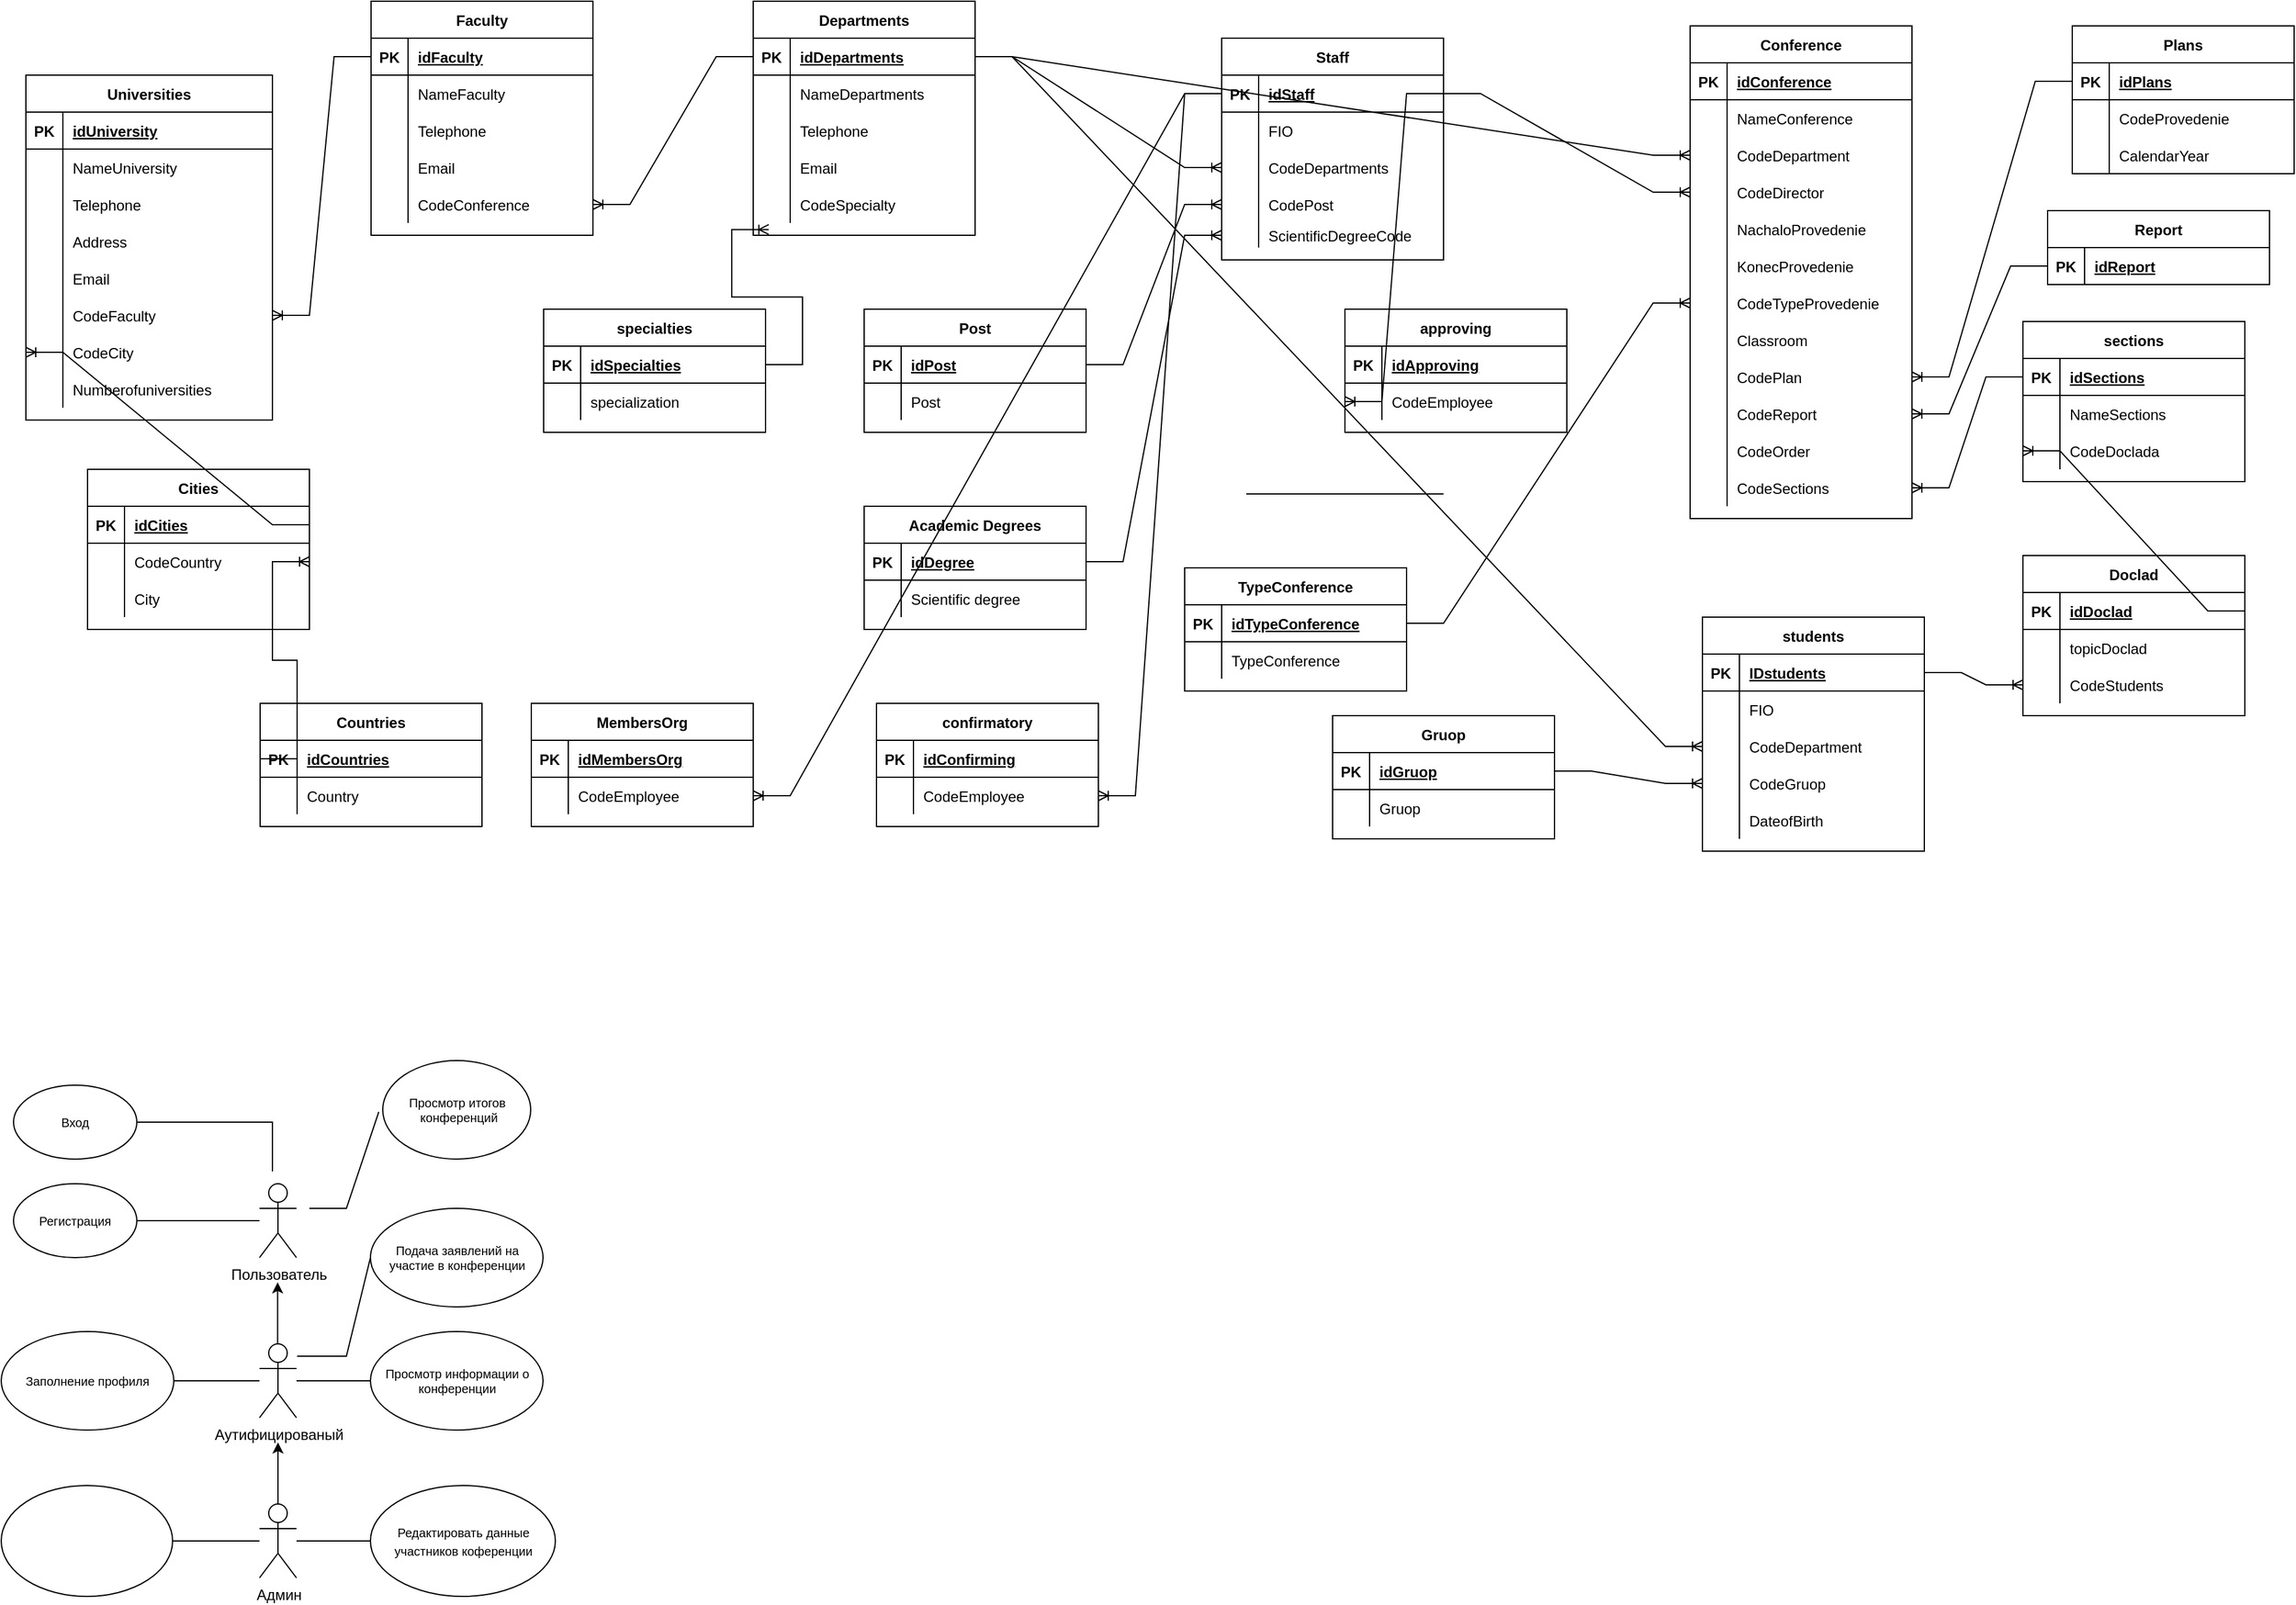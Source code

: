 <mxfile version="20.5.1" type="github">
  <diagram id="2bIgbC6eJrs3b_1TmjiB" name="Страница 1">
    <mxGraphModel dx="5098" dy="928" grid="1" gridSize="10" guides="1" tooltips="1" connect="1" arrows="1" fold="1" page="1" pageScale="1" pageWidth="3300" pageHeight="4681" math="0" shadow="0">
      <root>
        <mxCell id="0" />
        <mxCell id="1" parent="0" />
        <mxCell id="b-kApBfqRteDQGmz_p1I-28" value="Conference" style="shape=table;startSize=30;container=1;collapsible=1;childLayout=tableLayout;fixedRows=1;rowLines=0;fontStyle=1;align=center;resizeLast=1;" parent="1" vertex="1">
          <mxGeometry x="380" y="40" width="180" height="400" as="geometry" />
        </mxCell>
        <mxCell id="b-kApBfqRteDQGmz_p1I-29" value="" style="shape=tableRow;horizontal=0;startSize=0;swimlaneHead=0;swimlaneBody=0;fillColor=none;collapsible=0;dropTarget=0;points=[[0,0.5],[1,0.5]];portConstraint=eastwest;top=0;left=0;right=0;bottom=1;" parent="b-kApBfqRteDQGmz_p1I-28" vertex="1">
          <mxGeometry y="30" width="180" height="30" as="geometry" />
        </mxCell>
        <mxCell id="b-kApBfqRteDQGmz_p1I-30" value="PK" style="shape=partialRectangle;connectable=0;fillColor=none;top=0;left=0;bottom=0;right=0;fontStyle=1;overflow=hidden;" parent="b-kApBfqRteDQGmz_p1I-29" vertex="1">
          <mxGeometry width="30" height="30" as="geometry">
            <mxRectangle width="30" height="30" as="alternateBounds" />
          </mxGeometry>
        </mxCell>
        <mxCell id="b-kApBfqRteDQGmz_p1I-31" value="idConference" style="shape=partialRectangle;connectable=0;fillColor=none;top=0;left=0;bottom=0;right=0;align=left;spacingLeft=6;fontStyle=5;overflow=hidden;" parent="b-kApBfqRteDQGmz_p1I-29" vertex="1">
          <mxGeometry x="30" width="150" height="30" as="geometry">
            <mxRectangle width="150" height="30" as="alternateBounds" />
          </mxGeometry>
        </mxCell>
        <mxCell id="b-kApBfqRteDQGmz_p1I-32" value="" style="shape=tableRow;horizontal=0;startSize=0;swimlaneHead=0;swimlaneBody=0;fillColor=none;collapsible=0;dropTarget=0;points=[[0,0.5],[1,0.5]];portConstraint=eastwest;top=0;left=0;right=0;bottom=0;" parent="b-kApBfqRteDQGmz_p1I-28" vertex="1">
          <mxGeometry y="60" width="180" height="30" as="geometry" />
        </mxCell>
        <mxCell id="b-kApBfqRteDQGmz_p1I-33" value="" style="shape=partialRectangle;connectable=0;fillColor=none;top=0;left=0;bottom=0;right=0;editable=1;overflow=hidden;" parent="b-kApBfqRteDQGmz_p1I-32" vertex="1">
          <mxGeometry width="30" height="30" as="geometry">
            <mxRectangle width="30" height="30" as="alternateBounds" />
          </mxGeometry>
        </mxCell>
        <mxCell id="b-kApBfqRteDQGmz_p1I-34" value="NameConference" style="shape=partialRectangle;connectable=0;fillColor=none;top=0;left=0;bottom=0;right=0;align=left;spacingLeft=6;overflow=hidden;" parent="b-kApBfqRteDQGmz_p1I-32" vertex="1">
          <mxGeometry x="30" width="150" height="30" as="geometry">
            <mxRectangle width="150" height="30" as="alternateBounds" />
          </mxGeometry>
        </mxCell>
        <mxCell id="b-kApBfqRteDQGmz_p1I-35" value="" style="shape=tableRow;horizontal=0;startSize=0;swimlaneHead=0;swimlaneBody=0;fillColor=none;collapsible=0;dropTarget=0;points=[[0,0.5],[1,0.5]];portConstraint=eastwest;top=0;left=0;right=0;bottom=0;" parent="b-kApBfqRteDQGmz_p1I-28" vertex="1">
          <mxGeometry y="90" width="180" height="30" as="geometry" />
        </mxCell>
        <mxCell id="b-kApBfqRteDQGmz_p1I-36" value="" style="shape=partialRectangle;connectable=0;fillColor=none;top=0;left=0;bottom=0;right=0;editable=1;overflow=hidden;" parent="b-kApBfqRteDQGmz_p1I-35" vertex="1">
          <mxGeometry width="30" height="30" as="geometry">
            <mxRectangle width="30" height="30" as="alternateBounds" />
          </mxGeometry>
        </mxCell>
        <mxCell id="b-kApBfqRteDQGmz_p1I-37" value="CodeDepartment" style="shape=partialRectangle;connectable=0;fillColor=none;top=0;left=0;bottom=0;right=0;align=left;spacingLeft=6;overflow=hidden;" parent="b-kApBfqRteDQGmz_p1I-35" vertex="1">
          <mxGeometry x="30" width="150" height="30" as="geometry">
            <mxRectangle width="150" height="30" as="alternateBounds" />
          </mxGeometry>
        </mxCell>
        <mxCell id="b-kApBfqRteDQGmz_p1I-38" value="" style="shape=tableRow;horizontal=0;startSize=0;swimlaneHead=0;swimlaneBody=0;fillColor=none;collapsible=0;dropTarget=0;points=[[0,0.5],[1,0.5]];portConstraint=eastwest;top=0;left=0;right=0;bottom=0;" parent="b-kApBfqRteDQGmz_p1I-28" vertex="1">
          <mxGeometry y="120" width="180" height="30" as="geometry" />
        </mxCell>
        <mxCell id="b-kApBfqRteDQGmz_p1I-39" value="" style="shape=partialRectangle;connectable=0;fillColor=none;top=0;left=0;bottom=0;right=0;editable=1;overflow=hidden;" parent="b-kApBfqRteDQGmz_p1I-38" vertex="1">
          <mxGeometry width="30" height="30" as="geometry">
            <mxRectangle width="30" height="30" as="alternateBounds" />
          </mxGeometry>
        </mxCell>
        <mxCell id="b-kApBfqRteDQGmz_p1I-40" value="CodeDirector" style="shape=partialRectangle;connectable=0;fillColor=none;top=0;left=0;bottom=0;right=0;align=left;spacingLeft=6;overflow=hidden;" parent="b-kApBfqRteDQGmz_p1I-38" vertex="1">
          <mxGeometry x="30" width="150" height="30" as="geometry">
            <mxRectangle width="150" height="30" as="alternateBounds" />
          </mxGeometry>
        </mxCell>
        <mxCell id="b-kApBfqRteDQGmz_p1I-41" value="" style="shape=tableRow;horizontal=0;startSize=0;swimlaneHead=0;swimlaneBody=0;fillColor=none;collapsible=0;dropTarget=0;points=[[0,0.5],[1,0.5]];portConstraint=eastwest;top=0;left=0;right=0;bottom=0;" parent="b-kApBfqRteDQGmz_p1I-28" vertex="1">
          <mxGeometry y="150" width="180" height="30" as="geometry" />
        </mxCell>
        <mxCell id="b-kApBfqRteDQGmz_p1I-42" value="" style="shape=partialRectangle;connectable=0;fillColor=none;top=0;left=0;bottom=0;right=0;editable=1;overflow=hidden;" parent="b-kApBfqRteDQGmz_p1I-41" vertex="1">
          <mxGeometry width="30" height="30" as="geometry">
            <mxRectangle width="30" height="30" as="alternateBounds" />
          </mxGeometry>
        </mxCell>
        <mxCell id="b-kApBfqRteDQGmz_p1I-43" value="NachaloProvedenie" style="shape=partialRectangle;connectable=0;fillColor=none;top=0;left=0;bottom=0;right=0;align=left;spacingLeft=6;overflow=hidden;" parent="b-kApBfqRteDQGmz_p1I-41" vertex="1">
          <mxGeometry x="30" width="150" height="30" as="geometry">
            <mxRectangle width="150" height="30" as="alternateBounds" />
          </mxGeometry>
        </mxCell>
        <mxCell id="b-kApBfqRteDQGmz_p1I-44" value="" style="shape=tableRow;horizontal=0;startSize=0;swimlaneHead=0;swimlaneBody=0;fillColor=none;collapsible=0;dropTarget=0;points=[[0,0.5],[1,0.5]];portConstraint=eastwest;top=0;left=0;right=0;bottom=0;" parent="b-kApBfqRteDQGmz_p1I-28" vertex="1">
          <mxGeometry y="180" width="180" height="30" as="geometry" />
        </mxCell>
        <mxCell id="b-kApBfqRteDQGmz_p1I-45" value="" style="shape=partialRectangle;connectable=0;fillColor=none;top=0;left=0;bottom=0;right=0;editable=1;overflow=hidden;" parent="b-kApBfqRteDQGmz_p1I-44" vertex="1">
          <mxGeometry width="30" height="30" as="geometry">
            <mxRectangle width="30" height="30" as="alternateBounds" />
          </mxGeometry>
        </mxCell>
        <mxCell id="b-kApBfqRteDQGmz_p1I-46" value="KonecProvedenie" style="shape=partialRectangle;connectable=0;fillColor=none;top=0;left=0;bottom=0;right=0;align=left;spacingLeft=6;overflow=hidden;" parent="b-kApBfqRteDQGmz_p1I-44" vertex="1">
          <mxGeometry x="30" width="150" height="30" as="geometry">
            <mxRectangle width="150" height="30" as="alternateBounds" />
          </mxGeometry>
        </mxCell>
        <mxCell id="b-kApBfqRteDQGmz_p1I-47" value="" style="shape=tableRow;horizontal=0;startSize=0;swimlaneHead=0;swimlaneBody=0;fillColor=none;collapsible=0;dropTarget=0;points=[[0,0.5],[1,0.5]];portConstraint=eastwest;top=0;left=0;right=0;bottom=0;" parent="b-kApBfqRteDQGmz_p1I-28" vertex="1">
          <mxGeometry y="210" width="180" height="30" as="geometry" />
        </mxCell>
        <mxCell id="b-kApBfqRteDQGmz_p1I-48" value="" style="shape=partialRectangle;connectable=0;fillColor=none;top=0;left=0;bottom=0;right=0;editable=1;overflow=hidden;" parent="b-kApBfqRteDQGmz_p1I-47" vertex="1">
          <mxGeometry width="30" height="30" as="geometry">
            <mxRectangle width="30" height="30" as="alternateBounds" />
          </mxGeometry>
        </mxCell>
        <mxCell id="b-kApBfqRteDQGmz_p1I-49" value="CodeTypeProvedenie" style="shape=partialRectangle;connectable=0;fillColor=none;top=0;left=0;bottom=0;right=0;align=left;spacingLeft=6;overflow=hidden;" parent="b-kApBfqRteDQGmz_p1I-47" vertex="1">
          <mxGeometry x="30" width="150" height="30" as="geometry">
            <mxRectangle width="150" height="30" as="alternateBounds" />
          </mxGeometry>
        </mxCell>
        <mxCell id="b-kApBfqRteDQGmz_p1I-50" value="" style="shape=tableRow;horizontal=0;startSize=0;swimlaneHead=0;swimlaneBody=0;fillColor=none;collapsible=0;dropTarget=0;points=[[0,0.5],[1,0.5]];portConstraint=eastwest;top=0;left=0;right=0;bottom=0;" parent="b-kApBfqRteDQGmz_p1I-28" vertex="1">
          <mxGeometry y="240" width="180" height="30" as="geometry" />
        </mxCell>
        <mxCell id="b-kApBfqRteDQGmz_p1I-51" value="" style="shape=partialRectangle;connectable=0;fillColor=none;top=0;left=0;bottom=0;right=0;editable=1;overflow=hidden;" parent="b-kApBfqRteDQGmz_p1I-50" vertex="1">
          <mxGeometry width="30" height="30" as="geometry">
            <mxRectangle width="30" height="30" as="alternateBounds" />
          </mxGeometry>
        </mxCell>
        <mxCell id="b-kApBfqRteDQGmz_p1I-52" value="Classroom" style="shape=partialRectangle;connectable=0;fillColor=none;top=0;left=0;bottom=0;right=0;align=left;spacingLeft=6;overflow=hidden;" parent="b-kApBfqRteDQGmz_p1I-50" vertex="1">
          <mxGeometry x="30" width="150" height="30" as="geometry">
            <mxRectangle width="150" height="30" as="alternateBounds" />
          </mxGeometry>
        </mxCell>
        <mxCell id="b-kApBfqRteDQGmz_p1I-53" value="" style="shape=tableRow;horizontal=0;startSize=0;swimlaneHead=0;swimlaneBody=0;fillColor=none;collapsible=0;dropTarget=0;points=[[0,0.5],[1,0.5]];portConstraint=eastwest;top=0;left=0;right=0;bottom=0;" parent="b-kApBfqRteDQGmz_p1I-28" vertex="1">
          <mxGeometry y="270" width="180" height="30" as="geometry" />
        </mxCell>
        <mxCell id="b-kApBfqRteDQGmz_p1I-54" value="" style="shape=partialRectangle;connectable=0;fillColor=none;top=0;left=0;bottom=0;right=0;editable=1;overflow=hidden;" parent="b-kApBfqRteDQGmz_p1I-53" vertex="1">
          <mxGeometry width="30" height="30" as="geometry">
            <mxRectangle width="30" height="30" as="alternateBounds" />
          </mxGeometry>
        </mxCell>
        <mxCell id="b-kApBfqRteDQGmz_p1I-55" value="CodePlan" style="shape=partialRectangle;connectable=0;fillColor=none;top=0;left=0;bottom=0;right=0;align=left;spacingLeft=6;overflow=hidden;" parent="b-kApBfqRteDQGmz_p1I-53" vertex="1">
          <mxGeometry x="30" width="150" height="30" as="geometry">
            <mxRectangle width="150" height="30" as="alternateBounds" />
          </mxGeometry>
        </mxCell>
        <mxCell id="b-kApBfqRteDQGmz_p1I-56" value="" style="shape=tableRow;horizontal=0;startSize=0;swimlaneHead=0;swimlaneBody=0;fillColor=none;collapsible=0;dropTarget=0;points=[[0,0.5],[1,0.5]];portConstraint=eastwest;top=0;left=0;right=0;bottom=0;" parent="b-kApBfqRteDQGmz_p1I-28" vertex="1">
          <mxGeometry y="300" width="180" height="30" as="geometry" />
        </mxCell>
        <mxCell id="b-kApBfqRteDQGmz_p1I-57" value="" style="shape=partialRectangle;connectable=0;fillColor=none;top=0;left=0;bottom=0;right=0;editable=1;overflow=hidden;" parent="b-kApBfqRteDQGmz_p1I-56" vertex="1">
          <mxGeometry width="30" height="30" as="geometry">
            <mxRectangle width="30" height="30" as="alternateBounds" />
          </mxGeometry>
        </mxCell>
        <mxCell id="b-kApBfqRteDQGmz_p1I-58" value="CodeReport" style="shape=partialRectangle;connectable=0;fillColor=none;top=0;left=0;bottom=0;right=0;align=left;spacingLeft=6;overflow=hidden;" parent="b-kApBfqRteDQGmz_p1I-56" vertex="1">
          <mxGeometry x="30" width="150" height="30" as="geometry">
            <mxRectangle width="150" height="30" as="alternateBounds" />
          </mxGeometry>
        </mxCell>
        <mxCell id="b-kApBfqRteDQGmz_p1I-59" value="" style="shape=tableRow;horizontal=0;startSize=0;swimlaneHead=0;swimlaneBody=0;fillColor=none;collapsible=0;dropTarget=0;points=[[0,0.5],[1,0.5]];portConstraint=eastwest;top=0;left=0;right=0;bottom=0;" parent="b-kApBfqRteDQGmz_p1I-28" vertex="1">
          <mxGeometry y="330" width="180" height="30" as="geometry" />
        </mxCell>
        <mxCell id="b-kApBfqRteDQGmz_p1I-60" value="" style="shape=partialRectangle;connectable=0;fillColor=none;top=0;left=0;bottom=0;right=0;editable=1;overflow=hidden;" parent="b-kApBfqRteDQGmz_p1I-59" vertex="1">
          <mxGeometry width="30" height="30" as="geometry">
            <mxRectangle width="30" height="30" as="alternateBounds" />
          </mxGeometry>
        </mxCell>
        <mxCell id="b-kApBfqRteDQGmz_p1I-61" value="CodeOrder" style="shape=partialRectangle;connectable=0;fillColor=none;top=0;left=0;bottom=0;right=0;align=left;spacingLeft=6;overflow=hidden;" parent="b-kApBfqRteDQGmz_p1I-59" vertex="1">
          <mxGeometry x="30" width="150" height="30" as="geometry">
            <mxRectangle width="150" height="30" as="alternateBounds" />
          </mxGeometry>
        </mxCell>
        <mxCell id="b-kApBfqRteDQGmz_p1I-62" value="" style="shape=tableRow;horizontal=0;startSize=0;swimlaneHead=0;swimlaneBody=0;fillColor=none;collapsible=0;dropTarget=0;points=[[0,0.5],[1,0.5]];portConstraint=eastwest;top=0;left=0;right=0;bottom=0;" parent="b-kApBfqRteDQGmz_p1I-28" vertex="1">
          <mxGeometry y="360" width="180" height="30" as="geometry" />
        </mxCell>
        <mxCell id="b-kApBfqRteDQGmz_p1I-63" value="" style="shape=partialRectangle;connectable=0;fillColor=none;top=0;left=0;bottom=0;right=0;editable=1;overflow=hidden;" parent="b-kApBfqRteDQGmz_p1I-62" vertex="1">
          <mxGeometry width="30" height="30" as="geometry">
            <mxRectangle width="30" height="30" as="alternateBounds" />
          </mxGeometry>
        </mxCell>
        <mxCell id="b-kApBfqRteDQGmz_p1I-64" value="CodeSections" style="shape=partialRectangle;connectable=0;fillColor=none;top=0;left=0;bottom=0;right=0;align=left;spacingLeft=6;overflow=hidden;" parent="b-kApBfqRteDQGmz_p1I-62" vertex="1">
          <mxGeometry x="30" width="150" height="30" as="geometry">
            <mxRectangle width="150" height="30" as="alternateBounds" />
          </mxGeometry>
        </mxCell>
        <mxCell id="b-kApBfqRteDQGmz_p1I-65" value="Plans" style="shape=table;startSize=30;container=1;collapsible=1;childLayout=tableLayout;fixedRows=1;rowLines=0;fontStyle=1;align=center;resizeLast=1;" parent="1" vertex="1">
          <mxGeometry x="690" y="40" width="180" height="120" as="geometry" />
        </mxCell>
        <mxCell id="b-kApBfqRteDQGmz_p1I-66" value="" style="shape=tableRow;horizontal=0;startSize=0;swimlaneHead=0;swimlaneBody=0;fillColor=none;collapsible=0;dropTarget=0;points=[[0,0.5],[1,0.5]];portConstraint=eastwest;top=0;left=0;right=0;bottom=1;" parent="b-kApBfqRteDQGmz_p1I-65" vertex="1">
          <mxGeometry y="30" width="180" height="30" as="geometry" />
        </mxCell>
        <mxCell id="b-kApBfqRteDQGmz_p1I-67" value="PK" style="shape=partialRectangle;connectable=0;fillColor=none;top=0;left=0;bottom=0;right=0;fontStyle=1;overflow=hidden;" parent="b-kApBfqRteDQGmz_p1I-66" vertex="1">
          <mxGeometry width="30" height="30" as="geometry">
            <mxRectangle width="30" height="30" as="alternateBounds" />
          </mxGeometry>
        </mxCell>
        <mxCell id="b-kApBfqRteDQGmz_p1I-68" value="idPlans" style="shape=partialRectangle;connectable=0;fillColor=none;top=0;left=0;bottom=0;right=0;align=left;spacingLeft=6;fontStyle=5;overflow=hidden;" parent="b-kApBfqRteDQGmz_p1I-66" vertex="1">
          <mxGeometry x="30" width="150" height="30" as="geometry">
            <mxRectangle width="150" height="30" as="alternateBounds" />
          </mxGeometry>
        </mxCell>
        <mxCell id="b-kApBfqRteDQGmz_p1I-69" value="" style="shape=tableRow;horizontal=0;startSize=0;swimlaneHead=0;swimlaneBody=0;fillColor=none;collapsible=0;dropTarget=0;points=[[0,0.5],[1,0.5]];portConstraint=eastwest;top=0;left=0;right=0;bottom=0;" parent="b-kApBfqRteDQGmz_p1I-65" vertex="1">
          <mxGeometry y="60" width="180" height="30" as="geometry" />
        </mxCell>
        <mxCell id="b-kApBfqRteDQGmz_p1I-70" value="" style="shape=partialRectangle;connectable=0;fillColor=none;top=0;left=0;bottom=0;right=0;editable=1;overflow=hidden;" parent="b-kApBfqRteDQGmz_p1I-69" vertex="1">
          <mxGeometry width="30" height="30" as="geometry">
            <mxRectangle width="30" height="30" as="alternateBounds" />
          </mxGeometry>
        </mxCell>
        <mxCell id="b-kApBfqRteDQGmz_p1I-71" value="CodeProvedenie" style="shape=partialRectangle;connectable=0;fillColor=none;top=0;left=0;bottom=0;right=0;align=left;spacingLeft=6;overflow=hidden;" parent="b-kApBfqRteDQGmz_p1I-69" vertex="1">
          <mxGeometry x="30" width="150" height="30" as="geometry">
            <mxRectangle width="150" height="30" as="alternateBounds" />
          </mxGeometry>
        </mxCell>
        <mxCell id="b-kApBfqRteDQGmz_p1I-72" value="" style="shape=tableRow;horizontal=0;startSize=0;swimlaneHead=0;swimlaneBody=0;fillColor=none;collapsible=0;dropTarget=0;points=[[0,0.5],[1,0.5]];portConstraint=eastwest;top=0;left=0;right=0;bottom=0;" parent="b-kApBfqRteDQGmz_p1I-65" vertex="1">
          <mxGeometry y="90" width="180" height="30" as="geometry" />
        </mxCell>
        <mxCell id="b-kApBfqRteDQGmz_p1I-73" value="" style="shape=partialRectangle;connectable=0;fillColor=none;top=0;left=0;bottom=0;right=0;editable=1;overflow=hidden;" parent="b-kApBfqRteDQGmz_p1I-72" vertex="1">
          <mxGeometry width="30" height="30" as="geometry">
            <mxRectangle width="30" height="30" as="alternateBounds" />
          </mxGeometry>
        </mxCell>
        <mxCell id="b-kApBfqRteDQGmz_p1I-74" value="CalendarYear" style="shape=partialRectangle;connectable=0;fillColor=none;top=0;left=0;bottom=0;right=0;align=left;spacingLeft=6;overflow=hidden;" parent="b-kApBfqRteDQGmz_p1I-72" vertex="1">
          <mxGeometry x="30" width="150" height="30" as="geometry">
            <mxRectangle width="150" height="30" as="alternateBounds" />
          </mxGeometry>
        </mxCell>
        <mxCell id="b-kApBfqRteDQGmz_p1I-78" value="Report" style="shape=table;startSize=30;container=1;collapsible=1;childLayout=tableLayout;fixedRows=1;rowLines=0;fontStyle=1;align=center;resizeLast=1;" parent="1" vertex="1">
          <mxGeometry x="670" y="190" width="180" height="60" as="geometry" />
        </mxCell>
        <mxCell id="b-kApBfqRteDQGmz_p1I-79" value="" style="shape=tableRow;horizontal=0;startSize=0;swimlaneHead=0;swimlaneBody=0;fillColor=none;collapsible=0;dropTarget=0;points=[[0,0.5],[1,0.5]];portConstraint=eastwest;top=0;left=0;right=0;bottom=1;" parent="b-kApBfqRteDQGmz_p1I-78" vertex="1">
          <mxGeometry y="30" width="180" height="30" as="geometry" />
        </mxCell>
        <mxCell id="b-kApBfqRteDQGmz_p1I-80" value="PK" style="shape=partialRectangle;connectable=0;fillColor=none;top=0;left=0;bottom=0;right=0;fontStyle=1;overflow=hidden;" parent="b-kApBfqRteDQGmz_p1I-79" vertex="1">
          <mxGeometry width="30" height="30" as="geometry">
            <mxRectangle width="30" height="30" as="alternateBounds" />
          </mxGeometry>
        </mxCell>
        <mxCell id="b-kApBfqRteDQGmz_p1I-81" value="idReport" style="shape=partialRectangle;connectable=0;fillColor=none;top=0;left=0;bottom=0;right=0;align=left;spacingLeft=6;fontStyle=5;overflow=hidden;" parent="b-kApBfqRteDQGmz_p1I-79" vertex="1">
          <mxGeometry x="30" width="150" height="30" as="geometry">
            <mxRectangle width="150" height="30" as="alternateBounds" />
          </mxGeometry>
        </mxCell>
        <mxCell id="b-kApBfqRteDQGmz_p1I-91" value="sections" style="shape=table;startSize=30;container=1;collapsible=1;childLayout=tableLayout;fixedRows=1;rowLines=0;fontStyle=1;align=center;resizeLast=1;" parent="1" vertex="1">
          <mxGeometry x="650" y="280" width="180" height="130" as="geometry" />
        </mxCell>
        <mxCell id="b-kApBfqRteDQGmz_p1I-92" value="" style="shape=tableRow;horizontal=0;startSize=0;swimlaneHead=0;swimlaneBody=0;fillColor=none;collapsible=0;dropTarget=0;points=[[0,0.5],[1,0.5]];portConstraint=eastwest;top=0;left=0;right=0;bottom=1;" parent="b-kApBfqRteDQGmz_p1I-91" vertex="1">
          <mxGeometry y="30" width="180" height="30" as="geometry" />
        </mxCell>
        <mxCell id="b-kApBfqRteDQGmz_p1I-93" value="PK" style="shape=partialRectangle;connectable=0;fillColor=none;top=0;left=0;bottom=0;right=0;fontStyle=1;overflow=hidden;" parent="b-kApBfqRteDQGmz_p1I-92" vertex="1">
          <mxGeometry width="30" height="30" as="geometry">
            <mxRectangle width="30" height="30" as="alternateBounds" />
          </mxGeometry>
        </mxCell>
        <mxCell id="b-kApBfqRteDQGmz_p1I-94" value="idSections" style="shape=partialRectangle;connectable=0;fillColor=none;top=0;left=0;bottom=0;right=0;align=left;spacingLeft=6;fontStyle=5;overflow=hidden;" parent="b-kApBfqRteDQGmz_p1I-92" vertex="1">
          <mxGeometry x="30" width="150" height="30" as="geometry">
            <mxRectangle width="150" height="30" as="alternateBounds" />
          </mxGeometry>
        </mxCell>
        <mxCell id="b-kApBfqRteDQGmz_p1I-95" value="" style="shape=tableRow;horizontal=0;startSize=0;swimlaneHead=0;swimlaneBody=0;fillColor=none;collapsible=0;dropTarget=0;points=[[0,0.5],[1,0.5]];portConstraint=eastwest;top=0;left=0;right=0;bottom=0;" parent="b-kApBfqRteDQGmz_p1I-91" vertex="1">
          <mxGeometry y="60" width="180" height="30" as="geometry" />
        </mxCell>
        <mxCell id="b-kApBfqRteDQGmz_p1I-96" value="" style="shape=partialRectangle;connectable=0;fillColor=none;top=0;left=0;bottom=0;right=0;editable=1;overflow=hidden;" parent="b-kApBfqRteDQGmz_p1I-95" vertex="1">
          <mxGeometry width="30" height="30" as="geometry">
            <mxRectangle width="30" height="30" as="alternateBounds" />
          </mxGeometry>
        </mxCell>
        <mxCell id="b-kApBfqRteDQGmz_p1I-97" value="NameSections" style="shape=partialRectangle;connectable=0;fillColor=none;top=0;left=0;bottom=0;right=0;align=left;spacingLeft=6;overflow=hidden;" parent="b-kApBfqRteDQGmz_p1I-95" vertex="1">
          <mxGeometry x="30" width="150" height="30" as="geometry">
            <mxRectangle width="150" height="30" as="alternateBounds" />
          </mxGeometry>
        </mxCell>
        <mxCell id="b-kApBfqRteDQGmz_p1I-98" value="" style="shape=tableRow;horizontal=0;startSize=0;swimlaneHead=0;swimlaneBody=0;fillColor=none;collapsible=0;dropTarget=0;points=[[0,0.5],[1,0.5]];portConstraint=eastwest;top=0;left=0;right=0;bottom=0;" parent="b-kApBfqRteDQGmz_p1I-91" vertex="1">
          <mxGeometry y="90" width="180" height="30" as="geometry" />
        </mxCell>
        <mxCell id="b-kApBfqRteDQGmz_p1I-99" value="" style="shape=partialRectangle;connectable=0;fillColor=none;top=0;left=0;bottom=0;right=0;editable=1;overflow=hidden;" parent="b-kApBfqRteDQGmz_p1I-98" vertex="1">
          <mxGeometry width="30" height="30" as="geometry">
            <mxRectangle width="30" height="30" as="alternateBounds" />
          </mxGeometry>
        </mxCell>
        <mxCell id="b-kApBfqRteDQGmz_p1I-100" value="CodeDoclada" style="shape=partialRectangle;connectable=0;fillColor=none;top=0;left=0;bottom=0;right=0;align=left;spacingLeft=6;overflow=hidden;" parent="b-kApBfqRteDQGmz_p1I-98" vertex="1">
          <mxGeometry x="30" width="150" height="30" as="geometry">
            <mxRectangle width="150" height="30" as="alternateBounds" />
          </mxGeometry>
        </mxCell>
        <mxCell id="b-kApBfqRteDQGmz_p1I-105" value="Staff" style="shape=table;startSize=30;container=1;collapsible=1;childLayout=tableLayout;fixedRows=1;rowLines=0;fontStyle=1;align=center;resizeLast=1;" parent="1" vertex="1">
          <mxGeometry y="50" width="180" height="180" as="geometry" />
        </mxCell>
        <mxCell id="b-kApBfqRteDQGmz_p1I-106" value="" style="shape=tableRow;horizontal=0;startSize=0;swimlaneHead=0;swimlaneBody=0;fillColor=none;collapsible=0;dropTarget=0;points=[[0,0.5],[1,0.5]];portConstraint=eastwest;top=0;left=0;right=0;bottom=1;" parent="b-kApBfqRteDQGmz_p1I-105" vertex="1">
          <mxGeometry y="30" width="180" height="30" as="geometry" />
        </mxCell>
        <mxCell id="b-kApBfqRteDQGmz_p1I-107" value="PK" style="shape=partialRectangle;connectable=0;fillColor=none;top=0;left=0;bottom=0;right=0;fontStyle=1;overflow=hidden;" parent="b-kApBfqRteDQGmz_p1I-106" vertex="1">
          <mxGeometry width="30" height="30" as="geometry">
            <mxRectangle width="30" height="30" as="alternateBounds" />
          </mxGeometry>
        </mxCell>
        <mxCell id="b-kApBfqRteDQGmz_p1I-108" value="idStaff" style="shape=partialRectangle;connectable=0;fillColor=none;top=0;left=0;bottom=0;right=0;align=left;spacingLeft=6;fontStyle=5;overflow=hidden;" parent="b-kApBfqRteDQGmz_p1I-106" vertex="1">
          <mxGeometry x="30" width="150" height="30" as="geometry">
            <mxRectangle width="150" height="30" as="alternateBounds" />
          </mxGeometry>
        </mxCell>
        <mxCell id="b-kApBfqRteDQGmz_p1I-109" value="" style="shape=tableRow;horizontal=0;startSize=0;swimlaneHead=0;swimlaneBody=0;fillColor=none;collapsible=0;dropTarget=0;points=[[0,0.5],[1,0.5]];portConstraint=eastwest;top=0;left=0;right=0;bottom=0;" parent="b-kApBfqRteDQGmz_p1I-105" vertex="1">
          <mxGeometry y="60" width="180" height="30" as="geometry" />
        </mxCell>
        <mxCell id="b-kApBfqRteDQGmz_p1I-110" value="" style="shape=partialRectangle;connectable=0;fillColor=none;top=0;left=0;bottom=0;right=0;editable=1;overflow=hidden;" parent="b-kApBfqRteDQGmz_p1I-109" vertex="1">
          <mxGeometry width="30" height="30" as="geometry">
            <mxRectangle width="30" height="30" as="alternateBounds" />
          </mxGeometry>
        </mxCell>
        <mxCell id="b-kApBfqRteDQGmz_p1I-111" value="FIO" style="shape=partialRectangle;connectable=0;fillColor=none;top=0;left=0;bottom=0;right=0;align=left;spacingLeft=6;overflow=hidden;" parent="b-kApBfqRteDQGmz_p1I-109" vertex="1">
          <mxGeometry x="30" width="150" height="30" as="geometry">
            <mxRectangle width="150" height="30" as="alternateBounds" />
          </mxGeometry>
        </mxCell>
        <mxCell id="b-kApBfqRteDQGmz_p1I-112" value="" style="shape=tableRow;horizontal=0;startSize=0;swimlaneHead=0;swimlaneBody=0;fillColor=none;collapsible=0;dropTarget=0;points=[[0,0.5],[1,0.5]];portConstraint=eastwest;top=0;left=0;right=0;bottom=0;" parent="b-kApBfqRteDQGmz_p1I-105" vertex="1">
          <mxGeometry y="90" width="180" height="30" as="geometry" />
        </mxCell>
        <mxCell id="b-kApBfqRteDQGmz_p1I-113" value="" style="shape=partialRectangle;connectable=0;fillColor=none;top=0;left=0;bottom=0;right=0;editable=1;overflow=hidden;" parent="b-kApBfqRteDQGmz_p1I-112" vertex="1">
          <mxGeometry width="30" height="30" as="geometry">
            <mxRectangle width="30" height="30" as="alternateBounds" />
          </mxGeometry>
        </mxCell>
        <mxCell id="b-kApBfqRteDQGmz_p1I-114" value="CodeDepartments" style="shape=partialRectangle;connectable=0;fillColor=none;top=0;left=0;bottom=0;right=0;align=left;spacingLeft=6;overflow=hidden;" parent="b-kApBfqRteDQGmz_p1I-112" vertex="1">
          <mxGeometry x="30" width="150" height="30" as="geometry">
            <mxRectangle width="150" height="30" as="alternateBounds" />
          </mxGeometry>
        </mxCell>
        <mxCell id="b-kApBfqRteDQGmz_p1I-115" value="" style="shape=tableRow;horizontal=0;startSize=0;swimlaneHead=0;swimlaneBody=0;fillColor=none;collapsible=0;dropTarget=0;points=[[0,0.5],[1,0.5]];portConstraint=eastwest;top=0;left=0;right=0;bottom=0;" parent="b-kApBfqRteDQGmz_p1I-105" vertex="1">
          <mxGeometry y="120" width="180" height="30" as="geometry" />
        </mxCell>
        <mxCell id="b-kApBfqRteDQGmz_p1I-116" value="" style="shape=partialRectangle;connectable=0;fillColor=none;top=0;left=0;bottom=0;right=0;editable=1;overflow=hidden;" parent="b-kApBfqRteDQGmz_p1I-115" vertex="1">
          <mxGeometry width="30" height="30" as="geometry">
            <mxRectangle width="30" height="30" as="alternateBounds" />
          </mxGeometry>
        </mxCell>
        <mxCell id="b-kApBfqRteDQGmz_p1I-117" value="CodePost" style="shape=partialRectangle;connectable=0;fillColor=none;top=0;left=0;bottom=0;right=0;align=left;spacingLeft=6;overflow=hidden;" parent="b-kApBfqRteDQGmz_p1I-115" vertex="1">
          <mxGeometry x="30" width="150" height="30" as="geometry">
            <mxRectangle width="150" height="30" as="alternateBounds" />
          </mxGeometry>
        </mxCell>
        <mxCell id="b-kApBfqRteDQGmz_p1I-120" value="" style="shape=tableRow;horizontal=0;startSize=0;swimlaneHead=0;swimlaneBody=0;fillColor=none;collapsible=0;dropTarget=0;points=[[0,0.5],[1,0.5]];portConstraint=eastwest;top=0;left=0;right=0;bottom=0;" parent="b-kApBfqRteDQGmz_p1I-105" vertex="1">
          <mxGeometry y="150" width="180" height="20" as="geometry" />
        </mxCell>
        <mxCell id="b-kApBfqRteDQGmz_p1I-121" value="" style="shape=partialRectangle;connectable=0;fillColor=none;top=0;left=0;bottom=0;right=0;editable=1;overflow=hidden;" parent="b-kApBfqRteDQGmz_p1I-120" vertex="1">
          <mxGeometry width="30" height="20" as="geometry">
            <mxRectangle width="30" height="20" as="alternateBounds" />
          </mxGeometry>
        </mxCell>
        <mxCell id="b-kApBfqRteDQGmz_p1I-122" value="ScientificDegreeCode" style="shape=partialRectangle;connectable=0;fillColor=none;top=0;left=0;bottom=0;right=0;align=left;spacingLeft=6;overflow=hidden;" parent="b-kApBfqRteDQGmz_p1I-120" vertex="1">
          <mxGeometry x="30" width="150" height="20" as="geometry">
            <mxRectangle width="150" height="20" as="alternateBounds" />
          </mxGeometry>
        </mxCell>
        <mxCell id="b-kApBfqRteDQGmz_p1I-123" value="" style="edgeStyle=entityRelationEdgeStyle;fontSize=12;html=1;endArrow=ERoneToMany;rounded=0;" parent="1" source="b-kApBfqRteDQGmz_p1I-66" target="b-kApBfqRteDQGmz_p1I-53" edge="1">
          <mxGeometry width="100" height="100" relative="1" as="geometry">
            <mxPoint x="350" y="440" as="sourcePoint" />
            <mxPoint x="450" y="340" as="targetPoint" />
          </mxGeometry>
        </mxCell>
        <mxCell id="b-kApBfqRteDQGmz_p1I-124" value="" style="edgeStyle=entityRelationEdgeStyle;fontSize=12;html=1;endArrow=ERoneToMany;rounded=0;exitX=0;exitY=0.5;exitDx=0;exitDy=0;entryX=1;entryY=0.5;entryDx=0;entryDy=0;" parent="1" source="b-kApBfqRteDQGmz_p1I-79" target="b-kApBfqRteDQGmz_p1I-56" edge="1">
          <mxGeometry width="100" height="100" relative="1" as="geometry">
            <mxPoint x="350" y="440" as="sourcePoint" />
            <mxPoint x="450" y="610" as="targetPoint" />
          </mxGeometry>
        </mxCell>
        <mxCell id="b-kApBfqRteDQGmz_p1I-125" value="" style="edgeStyle=entityRelationEdgeStyle;fontSize=12;html=1;endArrow=ERoneToMany;rounded=0;entryX=1;entryY=0.5;entryDx=0;entryDy=0;exitX=0;exitY=0.5;exitDx=0;exitDy=0;" parent="1" source="b-kApBfqRteDQGmz_p1I-92" target="b-kApBfqRteDQGmz_p1I-62" edge="1">
          <mxGeometry width="100" height="100" relative="1" as="geometry">
            <mxPoint x="350" y="590" as="sourcePoint" />
            <mxPoint x="450" y="490" as="targetPoint" />
          </mxGeometry>
        </mxCell>
        <mxCell id="b-kApBfqRteDQGmz_p1I-126" value="Doclad" style="shape=table;startSize=30;container=1;collapsible=1;childLayout=tableLayout;fixedRows=1;rowLines=0;fontStyle=1;align=center;resizeLast=1;" parent="1" vertex="1">
          <mxGeometry x="650" y="470" width="180" height="130" as="geometry" />
        </mxCell>
        <mxCell id="b-kApBfqRteDQGmz_p1I-127" value="" style="shape=tableRow;horizontal=0;startSize=0;swimlaneHead=0;swimlaneBody=0;fillColor=none;collapsible=0;dropTarget=0;points=[[0,0.5],[1,0.5]];portConstraint=eastwest;top=0;left=0;right=0;bottom=1;" parent="b-kApBfqRteDQGmz_p1I-126" vertex="1">
          <mxGeometry y="30" width="180" height="30" as="geometry" />
        </mxCell>
        <mxCell id="b-kApBfqRteDQGmz_p1I-128" value="PK" style="shape=partialRectangle;connectable=0;fillColor=none;top=0;left=0;bottom=0;right=0;fontStyle=1;overflow=hidden;" parent="b-kApBfqRteDQGmz_p1I-127" vertex="1">
          <mxGeometry width="30" height="30" as="geometry">
            <mxRectangle width="30" height="30" as="alternateBounds" />
          </mxGeometry>
        </mxCell>
        <mxCell id="b-kApBfqRteDQGmz_p1I-129" value="idDoclad" style="shape=partialRectangle;connectable=0;fillColor=none;top=0;left=0;bottom=0;right=0;align=left;spacingLeft=6;fontStyle=5;overflow=hidden;" parent="b-kApBfqRteDQGmz_p1I-127" vertex="1">
          <mxGeometry x="30" width="150" height="30" as="geometry">
            <mxRectangle width="150" height="30" as="alternateBounds" />
          </mxGeometry>
        </mxCell>
        <mxCell id="b-kApBfqRteDQGmz_p1I-130" value="" style="shape=tableRow;horizontal=0;startSize=0;swimlaneHead=0;swimlaneBody=0;fillColor=none;collapsible=0;dropTarget=0;points=[[0,0.5],[1,0.5]];portConstraint=eastwest;top=0;left=0;right=0;bottom=0;" parent="b-kApBfqRteDQGmz_p1I-126" vertex="1">
          <mxGeometry y="60" width="180" height="30" as="geometry" />
        </mxCell>
        <mxCell id="b-kApBfqRteDQGmz_p1I-131" value="" style="shape=partialRectangle;connectable=0;fillColor=none;top=0;left=0;bottom=0;right=0;editable=1;overflow=hidden;" parent="b-kApBfqRteDQGmz_p1I-130" vertex="1">
          <mxGeometry width="30" height="30" as="geometry">
            <mxRectangle width="30" height="30" as="alternateBounds" />
          </mxGeometry>
        </mxCell>
        <mxCell id="b-kApBfqRteDQGmz_p1I-132" value="topicDoclad" style="shape=partialRectangle;connectable=0;fillColor=none;top=0;left=0;bottom=0;right=0;align=left;spacingLeft=6;overflow=hidden;" parent="b-kApBfqRteDQGmz_p1I-130" vertex="1">
          <mxGeometry x="30" width="150" height="30" as="geometry">
            <mxRectangle width="150" height="30" as="alternateBounds" />
          </mxGeometry>
        </mxCell>
        <mxCell id="b-kApBfqRteDQGmz_p1I-133" value="" style="shape=tableRow;horizontal=0;startSize=0;swimlaneHead=0;swimlaneBody=0;fillColor=none;collapsible=0;dropTarget=0;points=[[0,0.5],[1,0.5]];portConstraint=eastwest;top=0;left=0;right=0;bottom=0;" parent="b-kApBfqRteDQGmz_p1I-126" vertex="1">
          <mxGeometry y="90" width="180" height="30" as="geometry" />
        </mxCell>
        <mxCell id="b-kApBfqRteDQGmz_p1I-134" value="" style="shape=partialRectangle;connectable=0;fillColor=none;top=0;left=0;bottom=0;right=0;editable=1;overflow=hidden;" parent="b-kApBfqRteDQGmz_p1I-133" vertex="1">
          <mxGeometry width="30" height="30" as="geometry">
            <mxRectangle width="30" height="30" as="alternateBounds" />
          </mxGeometry>
        </mxCell>
        <mxCell id="b-kApBfqRteDQGmz_p1I-135" value="CodeStudents" style="shape=partialRectangle;connectable=0;fillColor=none;top=0;left=0;bottom=0;right=0;align=left;spacingLeft=6;overflow=hidden;" parent="b-kApBfqRteDQGmz_p1I-133" vertex="1">
          <mxGeometry x="30" width="150" height="30" as="geometry">
            <mxRectangle width="150" height="30" as="alternateBounds" />
          </mxGeometry>
        </mxCell>
        <mxCell id="b-kApBfqRteDQGmz_p1I-139" value="" style="edgeStyle=entityRelationEdgeStyle;fontSize=12;html=1;endArrow=ERoneToMany;rounded=0;entryX=0;entryY=0.5;entryDx=0;entryDy=0;exitX=1;exitY=0.5;exitDx=0;exitDy=0;" parent="1" source="b-kApBfqRteDQGmz_p1I-127" target="b-kApBfqRteDQGmz_p1I-98" edge="1">
          <mxGeometry width="100" height="100" relative="1" as="geometry">
            <mxPoint x="520" y="590" as="sourcePoint" />
            <mxPoint x="620" y="490" as="targetPoint" />
          </mxGeometry>
        </mxCell>
        <mxCell id="b-kApBfqRteDQGmz_p1I-140" value="students" style="shape=table;startSize=30;container=1;collapsible=1;childLayout=tableLayout;fixedRows=1;rowLines=0;fontStyle=1;align=center;resizeLast=1;" parent="1" vertex="1">
          <mxGeometry x="390" y="520" width="180" height="190" as="geometry" />
        </mxCell>
        <mxCell id="b-kApBfqRteDQGmz_p1I-141" value="" style="shape=tableRow;horizontal=0;startSize=0;swimlaneHead=0;swimlaneBody=0;fillColor=none;collapsible=0;dropTarget=0;points=[[0,0.5],[1,0.5]];portConstraint=eastwest;top=0;left=0;right=0;bottom=1;" parent="b-kApBfqRteDQGmz_p1I-140" vertex="1">
          <mxGeometry y="30" width="180" height="30" as="geometry" />
        </mxCell>
        <mxCell id="b-kApBfqRteDQGmz_p1I-142" value="PK" style="shape=partialRectangle;connectable=0;fillColor=none;top=0;left=0;bottom=0;right=0;fontStyle=1;overflow=hidden;" parent="b-kApBfqRteDQGmz_p1I-141" vertex="1">
          <mxGeometry width="30" height="30" as="geometry">
            <mxRectangle width="30" height="30" as="alternateBounds" />
          </mxGeometry>
        </mxCell>
        <mxCell id="b-kApBfqRteDQGmz_p1I-143" value="IDstudents" style="shape=partialRectangle;connectable=0;fillColor=none;top=0;left=0;bottom=0;right=0;align=left;spacingLeft=6;fontStyle=5;overflow=hidden;" parent="b-kApBfqRteDQGmz_p1I-141" vertex="1">
          <mxGeometry x="30" width="150" height="30" as="geometry">
            <mxRectangle width="150" height="30" as="alternateBounds" />
          </mxGeometry>
        </mxCell>
        <mxCell id="b-kApBfqRteDQGmz_p1I-144" value="" style="shape=tableRow;horizontal=0;startSize=0;swimlaneHead=0;swimlaneBody=0;fillColor=none;collapsible=0;dropTarget=0;points=[[0,0.5],[1,0.5]];portConstraint=eastwest;top=0;left=0;right=0;bottom=0;" parent="b-kApBfqRteDQGmz_p1I-140" vertex="1">
          <mxGeometry y="60" width="180" height="30" as="geometry" />
        </mxCell>
        <mxCell id="b-kApBfqRteDQGmz_p1I-145" value="" style="shape=partialRectangle;connectable=0;fillColor=none;top=0;left=0;bottom=0;right=0;editable=1;overflow=hidden;" parent="b-kApBfqRteDQGmz_p1I-144" vertex="1">
          <mxGeometry width="30" height="30" as="geometry">
            <mxRectangle width="30" height="30" as="alternateBounds" />
          </mxGeometry>
        </mxCell>
        <mxCell id="b-kApBfqRteDQGmz_p1I-146" value="FIO" style="shape=partialRectangle;connectable=0;fillColor=none;top=0;left=0;bottom=0;right=0;align=left;spacingLeft=6;overflow=hidden;" parent="b-kApBfqRteDQGmz_p1I-144" vertex="1">
          <mxGeometry x="30" width="150" height="30" as="geometry">
            <mxRectangle width="150" height="30" as="alternateBounds" />
          </mxGeometry>
        </mxCell>
        <mxCell id="b-kApBfqRteDQGmz_p1I-147" value="" style="shape=tableRow;horizontal=0;startSize=0;swimlaneHead=0;swimlaneBody=0;fillColor=none;collapsible=0;dropTarget=0;points=[[0,0.5],[1,0.5]];portConstraint=eastwest;top=0;left=0;right=0;bottom=0;" parent="b-kApBfqRteDQGmz_p1I-140" vertex="1">
          <mxGeometry y="90" width="180" height="30" as="geometry" />
        </mxCell>
        <mxCell id="b-kApBfqRteDQGmz_p1I-148" value="" style="shape=partialRectangle;connectable=0;fillColor=none;top=0;left=0;bottom=0;right=0;editable=1;overflow=hidden;" parent="b-kApBfqRteDQGmz_p1I-147" vertex="1">
          <mxGeometry width="30" height="30" as="geometry">
            <mxRectangle width="30" height="30" as="alternateBounds" />
          </mxGeometry>
        </mxCell>
        <mxCell id="b-kApBfqRteDQGmz_p1I-149" value="CodeDepartment" style="shape=partialRectangle;connectable=0;fillColor=none;top=0;left=0;bottom=0;right=0;align=left;spacingLeft=6;overflow=hidden;" parent="b-kApBfqRteDQGmz_p1I-147" vertex="1">
          <mxGeometry x="30" width="150" height="30" as="geometry">
            <mxRectangle width="150" height="30" as="alternateBounds" />
          </mxGeometry>
        </mxCell>
        <mxCell id="b-kApBfqRteDQGmz_p1I-150" value="" style="shape=tableRow;horizontal=0;startSize=0;swimlaneHead=0;swimlaneBody=0;fillColor=none;collapsible=0;dropTarget=0;points=[[0,0.5],[1,0.5]];portConstraint=eastwest;top=0;left=0;right=0;bottom=0;" parent="b-kApBfqRteDQGmz_p1I-140" vertex="1">
          <mxGeometry y="120" width="180" height="30" as="geometry" />
        </mxCell>
        <mxCell id="b-kApBfqRteDQGmz_p1I-151" value="" style="shape=partialRectangle;connectable=0;fillColor=none;top=0;left=0;bottom=0;right=0;editable=1;overflow=hidden;" parent="b-kApBfqRteDQGmz_p1I-150" vertex="1">
          <mxGeometry width="30" height="30" as="geometry">
            <mxRectangle width="30" height="30" as="alternateBounds" />
          </mxGeometry>
        </mxCell>
        <mxCell id="b-kApBfqRteDQGmz_p1I-152" value="CodeGruop" style="shape=partialRectangle;connectable=0;fillColor=none;top=0;left=0;bottom=0;right=0;align=left;spacingLeft=6;overflow=hidden;" parent="b-kApBfqRteDQGmz_p1I-150" vertex="1">
          <mxGeometry x="30" width="150" height="30" as="geometry">
            <mxRectangle width="150" height="30" as="alternateBounds" />
          </mxGeometry>
        </mxCell>
        <mxCell id="b-kApBfqRteDQGmz_p1I-166" value="" style="shape=tableRow;horizontal=0;startSize=0;swimlaneHead=0;swimlaneBody=0;fillColor=none;collapsible=0;dropTarget=0;points=[[0,0.5],[1,0.5]];portConstraint=eastwest;top=0;left=0;right=0;bottom=0;" parent="b-kApBfqRteDQGmz_p1I-140" vertex="1">
          <mxGeometry y="150" width="180" height="30" as="geometry" />
        </mxCell>
        <mxCell id="b-kApBfqRteDQGmz_p1I-167" value="" style="shape=partialRectangle;connectable=0;fillColor=none;top=0;left=0;bottom=0;right=0;editable=1;overflow=hidden;" parent="b-kApBfqRteDQGmz_p1I-166" vertex="1">
          <mxGeometry width="30" height="30" as="geometry">
            <mxRectangle width="30" height="30" as="alternateBounds" />
          </mxGeometry>
        </mxCell>
        <mxCell id="b-kApBfqRteDQGmz_p1I-168" value="DateofBirth" style="shape=partialRectangle;connectable=0;fillColor=none;top=0;left=0;bottom=0;right=0;align=left;spacingLeft=6;overflow=hidden;" parent="b-kApBfqRteDQGmz_p1I-166" vertex="1">
          <mxGeometry x="30" width="150" height="30" as="geometry">
            <mxRectangle width="150" height="30" as="alternateBounds" />
          </mxGeometry>
        </mxCell>
        <mxCell id="b-kApBfqRteDQGmz_p1I-169" value="Departments" style="shape=table;startSize=30;container=1;collapsible=1;childLayout=tableLayout;fixedRows=1;rowLines=0;fontStyle=1;align=center;resizeLast=1;" parent="1" vertex="1">
          <mxGeometry x="-380" y="20" width="180" height="190" as="geometry" />
        </mxCell>
        <mxCell id="b-kApBfqRteDQGmz_p1I-170" value="" style="shape=tableRow;horizontal=0;startSize=0;swimlaneHead=0;swimlaneBody=0;fillColor=none;collapsible=0;dropTarget=0;points=[[0,0.5],[1,0.5]];portConstraint=eastwest;top=0;left=0;right=0;bottom=1;" parent="b-kApBfqRteDQGmz_p1I-169" vertex="1">
          <mxGeometry y="30" width="180" height="30" as="geometry" />
        </mxCell>
        <mxCell id="b-kApBfqRteDQGmz_p1I-171" value="PK" style="shape=partialRectangle;connectable=0;fillColor=none;top=0;left=0;bottom=0;right=0;fontStyle=1;overflow=hidden;" parent="b-kApBfqRteDQGmz_p1I-170" vertex="1">
          <mxGeometry width="30" height="30" as="geometry">
            <mxRectangle width="30" height="30" as="alternateBounds" />
          </mxGeometry>
        </mxCell>
        <mxCell id="b-kApBfqRteDQGmz_p1I-172" value="idDepartments" style="shape=partialRectangle;connectable=0;fillColor=none;top=0;left=0;bottom=0;right=0;align=left;spacingLeft=6;fontStyle=5;overflow=hidden;" parent="b-kApBfqRteDQGmz_p1I-170" vertex="1">
          <mxGeometry x="30" width="150" height="30" as="geometry">
            <mxRectangle width="150" height="30" as="alternateBounds" />
          </mxGeometry>
        </mxCell>
        <mxCell id="b-kApBfqRteDQGmz_p1I-173" value="" style="shape=tableRow;horizontal=0;startSize=0;swimlaneHead=0;swimlaneBody=0;fillColor=none;collapsible=0;dropTarget=0;points=[[0,0.5],[1,0.5]];portConstraint=eastwest;top=0;left=0;right=0;bottom=0;" parent="b-kApBfqRteDQGmz_p1I-169" vertex="1">
          <mxGeometry y="60" width="180" height="30" as="geometry" />
        </mxCell>
        <mxCell id="b-kApBfqRteDQGmz_p1I-174" value="" style="shape=partialRectangle;connectable=0;fillColor=none;top=0;left=0;bottom=0;right=0;editable=1;overflow=hidden;" parent="b-kApBfqRteDQGmz_p1I-173" vertex="1">
          <mxGeometry width="30" height="30" as="geometry">
            <mxRectangle width="30" height="30" as="alternateBounds" />
          </mxGeometry>
        </mxCell>
        <mxCell id="b-kApBfqRteDQGmz_p1I-175" value="NameDepartments" style="shape=partialRectangle;connectable=0;fillColor=none;top=0;left=0;bottom=0;right=0;align=left;spacingLeft=6;overflow=hidden;" parent="b-kApBfqRteDQGmz_p1I-173" vertex="1">
          <mxGeometry x="30" width="150" height="30" as="geometry">
            <mxRectangle width="150" height="30" as="alternateBounds" />
          </mxGeometry>
        </mxCell>
        <mxCell id="b-kApBfqRteDQGmz_p1I-176" value="" style="shape=tableRow;horizontal=0;startSize=0;swimlaneHead=0;swimlaneBody=0;fillColor=none;collapsible=0;dropTarget=0;points=[[0,0.5],[1,0.5]];portConstraint=eastwest;top=0;left=0;right=0;bottom=0;" parent="b-kApBfqRteDQGmz_p1I-169" vertex="1">
          <mxGeometry y="90" width="180" height="30" as="geometry" />
        </mxCell>
        <mxCell id="b-kApBfqRteDQGmz_p1I-177" value="" style="shape=partialRectangle;connectable=0;fillColor=none;top=0;left=0;bottom=0;right=0;editable=1;overflow=hidden;" parent="b-kApBfqRteDQGmz_p1I-176" vertex="1">
          <mxGeometry width="30" height="30" as="geometry">
            <mxRectangle width="30" height="30" as="alternateBounds" />
          </mxGeometry>
        </mxCell>
        <mxCell id="b-kApBfqRteDQGmz_p1I-178" value="Telephone" style="shape=partialRectangle;connectable=0;fillColor=none;top=0;left=0;bottom=0;right=0;align=left;spacingLeft=6;overflow=hidden;" parent="b-kApBfqRteDQGmz_p1I-176" vertex="1">
          <mxGeometry x="30" width="150" height="30" as="geometry">
            <mxRectangle width="150" height="30" as="alternateBounds" />
          </mxGeometry>
        </mxCell>
        <mxCell id="b-kApBfqRteDQGmz_p1I-179" value="" style="shape=tableRow;horizontal=0;startSize=0;swimlaneHead=0;swimlaneBody=0;fillColor=none;collapsible=0;dropTarget=0;points=[[0,0.5],[1,0.5]];portConstraint=eastwest;top=0;left=0;right=0;bottom=0;" parent="b-kApBfqRteDQGmz_p1I-169" vertex="1">
          <mxGeometry y="120" width="180" height="30" as="geometry" />
        </mxCell>
        <mxCell id="b-kApBfqRteDQGmz_p1I-180" value="" style="shape=partialRectangle;connectable=0;fillColor=none;top=0;left=0;bottom=0;right=0;editable=1;overflow=hidden;" parent="b-kApBfqRteDQGmz_p1I-179" vertex="1">
          <mxGeometry width="30" height="30" as="geometry">
            <mxRectangle width="30" height="30" as="alternateBounds" />
          </mxGeometry>
        </mxCell>
        <mxCell id="b-kApBfqRteDQGmz_p1I-181" value="Email" style="shape=partialRectangle;connectable=0;fillColor=none;top=0;left=0;bottom=0;right=0;align=left;spacingLeft=6;overflow=hidden;" parent="b-kApBfqRteDQGmz_p1I-179" vertex="1">
          <mxGeometry x="30" width="150" height="30" as="geometry">
            <mxRectangle width="150" height="30" as="alternateBounds" />
          </mxGeometry>
        </mxCell>
        <mxCell id="b-kApBfqRteDQGmz_p1I-182" value="" style="shape=tableRow;horizontal=0;startSize=0;swimlaneHead=0;swimlaneBody=0;fillColor=none;collapsible=0;dropTarget=0;points=[[0,0.5],[1,0.5]];portConstraint=eastwest;top=0;left=0;right=0;bottom=0;" parent="b-kApBfqRteDQGmz_p1I-169" vertex="1">
          <mxGeometry y="150" width="180" height="30" as="geometry" />
        </mxCell>
        <mxCell id="b-kApBfqRteDQGmz_p1I-183" value="" style="shape=partialRectangle;connectable=0;fillColor=none;top=0;left=0;bottom=0;right=0;editable=1;overflow=hidden;" parent="b-kApBfqRteDQGmz_p1I-182" vertex="1">
          <mxGeometry width="30" height="30" as="geometry">
            <mxRectangle width="30" height="30" as="alternateBounds" />
          </mxGeometry>
        </mxCell>
        <mxCell id="b-kApBfqRteDQGmz_p1I-184" value="CodeSpecialty" style="shape=partialRectangle;connectable=0;fillColor=none;top=0;left=0;bottom=0;right=0;align=left;spacingLeft=6;overflow=hidden;" parent="b-kApBfqRteDQGmz_p1I-182" vertex="1">
          <mxGeometry x="30" width="150" height="30" as="geometry">
            <mxRectangle width="150" height="30" as="alternateBounds" />
          </mxGeometry>
        </mxCell>
        <mxCell id="b-kApBfqRteDQGmz_p1I-185" value="Faculty" style="shape=table;startSize=30;container=1;collapsible=1;childLayout=tableLayout;fixedRows=1;rowLines=0;fontStyle=1;align=center;resizeLast=1;" parent="1" vertex="1">
          <mxGeometry x="-690" y="20" width="180" height="190" as="geometry" />
        </mxCell>
        <mxCell id="b-kApBfqRteDQGmz_p1I-186" value="" style="shape=tableRow;horizontal=0;startSize=0;swimlaneHead=0;swimlaneBody=0;fillColor=none;collapsible=0;dropTarget=0;points=[[0,0.5],[1,0.5]];portConstraint=eastwest;top=0;left=0;right=0;bottom=1;" parent="b-kApBfqRteDQGmz_p1I-185" vertex="1">
          <mxGeometry y="30" width="180" height="30" as="geometry" />
        </mxCell>
        <mxCell id="b-kApBfqRteDQGmz_p1I-187" value="PK" style="shape=partialRectangle;connectable=0;fillColor=none;top=0;left=0;bottom=0;right=0;fontStyle=1;overflow=hidden;" parent="b-kApBfqRteDQGmz_p1I-186" vertex="1">
          <mxGeometry width="30" height="30" as="geometry">
            <mxRectangle width="30" height="30" as="alternateBounds" />
          </mxGeometry>
        </mxCell>
        <mxCell id="b-kApBfqRteDQGmz_p1I-188" value="idFaculty" style="shape=partialRectangle;connectable=0;fillColor=none;top=0;left=0;bottom=0;right=0;align=left;spacingLeft=6;fontStyle=5;overflow=hidden;" parent="b-kApBfqRteDQGmz_p1I-186" vertex="1">
          <mxGeometry x="30" width="150" height="30" as="geometry">
            <mxRectangle width="150" height="30" as="alternateBounds" />
          </mxGeometry>
        </mxCell>
        <mxCell id="b-kApBfqRteDQGmz_p1I-189" value="" style="shape=tableRow;horizontal=0;startSize=0;swimlaneHead=0;swimlaneBody=0;fillColor=none;collapsible=0;dropTarget=0;points=[[0,0.5],[1,0.5]];portConstraint=eastwest;top=0;left=0;right=0;bottom=0;" parent="b-kApBfqRteDQGmz_p1I-185" vertex="1">
          <mxGeometry y="60" width="180" height="30" as="geometry" />
        </mxCell>
        <mxCell id="b-kApBfqRteDQGmz_p1I-190" value="" style="shape=partialRectangle;connectable=0;fillColor=none;top=0;left=0;bottom=0;right=0;editable=1;overflow=hidden;" parent="b-kApBfqRteDQGmz_p1I-189" vertex="1">
          <mxGeometry width="30" height="30" as="geometry">
            <mxRectangle width="30" height="30" as="alternateBounds" />
          </mxGeometry>
        </mxCell>
        <mxCell id="b-kApBfqRteDQGmz_p1I-191" value="NameFaculty" style="shape=partialRectangle;connectable=0;fillColor=none;top=0;left=0;bottom=0;right=0;align=left;spacingLeft=6;overflow=hidden;" parent="b-kApBfqRteDQGmz_p1I-189" vertex="1">
          <mxGeometry x="30" width="150" height="30" as="geometry">
            <mxRectangle width="150" height="30" as="alternateBounds" />
          </mxGeometry>
        </mxCell>
        <mxCell id="b-kApBfqRteDQGmz_p1I-192" value="" style="shape=tableRow;horizontal=0;startSize=0;swimlaneHead=0;swimlaneBody=0;fillColor=none;collapsible=0;dropTarget=0;points=[[0,0.5],[1,0.5]];portConstraint=eastwest;top=0;left=0;right=0;bottom=0;" parent="b-kApBfqRteDQGmz_p1I-185" vertex="1">
          <mxGeometry y="90" width="180" height="30" as="geometry" />
        </mxCell>
        <mxCell id="b-kApBfqRteDQGmz_p1I-193" value="" style="shape=partialRectangle;connectable=0;fillColor=none;top=0;left=0;bottom=0;right=0;editable=1;overflow=hidden;" parent="b-kApBfqRteDQGmz_p1I-192" vertex="1">
          <mxGeometry width="30" height="30" as="geometry">
            <mxRectangle width="30" height="30" as="alternateBounds" />
          </mxGeometry>
        </mxCell>
        <mxCell id="b-kApBfqRteDQGmz_p1I-194" value="Telephone" style="shape=partialRectangle;connectable=0;fillColor=none;top=0;left=0;bottom=0;right=0;align=left;spacingLeft=6;overflow=hidden;" parent="b-kApBfqRteDQGmz_p1I-192" vertex="1">
          <mxGeometry x="30" width="150" height="30" as="geometry">
            <mxRectangle width="150" height="30" as="alternateBounds" />
          </mxGeometry>
        </mxCell>
        <mxCell id="b-kApBfqRteDQGmz_p1I-195" value="" style="shape=tableRow;horizontal=0;startSize=0;swimlaneHead=0;swimlaneBody=0;fillColor=none;collapsible=0;dropTarget=0;points=[[0,0.5],[1,0.5]];portConstraint=eastwest;top=0;left=0;right=0;bottom=0;" parent="b-kApBfqRteDQGmz_p1I-185" vertex="1">
          <mxGeometry y="120" width="180" height="30" as="geometry" />
        </mxCell>
        <mxCell id="b-kApBfqRteDQGmz_p1I-196" value="" style="shape=partialRectangle;connectable=0;fillColor=none;top=0;left=0;bottom=0;right=0;editable=1;overflow=hidden;" parent="b-kApBfqRteDQGmz_p1I-195" vertex="1">
          <mxGeometry width="30" height="30" as="geometry">
            <mxRectangle width="30" height="30" as="alternateBounds" />
          </mxGeometry>
        </mxCell>
        <mxCell id="b-kApBfqRteDQGmz_p1I-197" value="Email" style="shape=partialRectangle;connectable=0;fillColor=none;top=0;left=0;bottom=0;right=0;align=left;spacingLeft=6;overflow=hidden;" parent="b-kApBfqRteDQGmz_p1I-195" vertex="1">
          <mxGeometry x="30" width="150" height="30" as="geometry">
            <mxRectangle width="150" height="30" as="alternateBounds" />
          </mxGeometry>
        </mxCell>
        <mxCell id="b-kApBfqRteDQGmz_p1I-198" value="" style="shape=tableRow;horizontal=0;startSize=0;swimlaneHead=0;swimlaneBody=0;fillColor=none;collapsible=0;dropTarget=0;points=[[0,0.5],[1,0.5]];portConstraint=eastwest;top=0;left=0;right=0;bottom=0;" parent="b-kApBfqRteDQGmz_p1I-185" vertex="1">
          <mxGeometry y="150" width="180" height="30" as="geometry" />
        </mxCell>
        <mxCell id="b-kApBfqRteDQGmz_p1I-199" value="" style="shape=partialRectangle;connectable=0;fillColor=none;top=0;left=0;bottom=0;right=0;editable=1;overflow=hidden;" parent="b-kApBfqRteDQGmz_p1I-198" vertex="1">
          <mxGeometry width="30" height="30" as="geometry">
            <mxRectangle width="30" height="30" as="alternateBounds" />
          </mxGeometry>
        </mxCell>
        <mxCell id="b-kApBfqRteDQGmz_p1I-200" value="CodeConference" style="shape=partialRectangle;connectable=0;fillColor=none;top=0;left=0;bottom=0;right=0;align=left;spacingLeft=6;overflow=hidden;" parent="b-kApBfqRteDQGmz_p1I-198" vertex="1">
          <mxGeometry x="30" width="150" height="30" as="geometry">
            <mxRectangle width="150" height="30" as="alternateBounds" />
          </mxGeometry>
        </mxCell>
        <mxCell id="b-kApBfqRteDQGmz_p1I-201" value="Universities" style="shape=table;startSize=30;container=1;collapsible=1;childLayout=tableLayout;fixedRows=1;rowLines=0;fontStyle=1;align=center;resizeLast=1;" parent="1" vertex="1">
          <mxGeometry x="-970" y="80" width="200" height="280" as="geometry" />
        </mxCell>
        <mxCell id="b-kApBfqRteDQGmz_p1I-202" value="" style="shape=tableRow;horizontal=0;startSize=0;swimlaneHead=0;swimlaneBody=0;fillColor=none;collapsible=0;dropTarget=0;points=[[0,0.5],[1,0.5]];portConstraint=eastwest;top=0;left=0;right=0;bottom=1;" parent="b-kApBfqRteDQGmz_p1I-201" vertex="1">
          <mxGeometry y="30" width="200" height="30" as="geometry" />
        </mxCell>
        <mxCell id="b-kApBfqRteDQGmz_p1I-203" value="PK" style="shape=partialRectangle;connectable=0;fillColor=none;top=0;left=0;bottom=0;right=0;fontStyle=1;overflow=hidden;" parent="b-kApBfqRteDQGmz_p1I-202" vertex="1">
          <mxGeometry width="30" height="30" as="geometry">
            <mxRectangle width="30" height="30" as="alternateBounds" />
          </mxGeometry>
        </mxCell>
        <mxCell id="b-kApBfqRteDQGmz_p1I-204" value="idUniversity" style="shape=partialRectangle;connectable=0;fillColor=none;top=0;left=0;bottom=0;right=0;align=left;spacingLeft=6;fontStyle=5;overflow=hidden;" parent="b-kApBfqRteDQGmz_p1I-202" vertex="1">
          <mxGeometry x="30" width="170" height="30" as="geometry">
            <mxRectangle width="170" height="30" as="alternateBounds" />
          </mxGeometry>
        </mxCell>
        <mxCell id="b-kApBfqRteDQGmz_p1I-205" value="" style="shape=tableRow;horizontal=0;startSize=0;swimlaneHead=0;swimlaneBody=0;fillColor=none;collapsible=0;dropTarget=0;points=[[0,0.5],[1,0.5]];portConstraint=eastwest;top=0;left=0;right=0;bottom=0;" parent="b-kApBfqRteDQGmz_p1I-201" vertex="1">
          <mxGeometry y="60" width="200" height="30" as="geometry" />
        </mxCell>
        <mxCell id="b-kApBfqRteDQGmz_p1I-206" value="" style="shape=partialRectangle;connectable=0;fillColor=none;top=0;left=0;bottom=0;right=0;editable=1;overflow=hidden;" parent="b-kApBfqRteDQGmz_p1I-205" vertex="1">
          <mxGeometry width="30" height="30" as="geometry">
            <mxRectangle width="30" height="30" as="alternateBounds" />
          </mxGeometry>
        </mxCell>
        <mxCell id="b-kApBfqRteDQGmz_p1I-207" value="NameUniversity" style="shape=partialRectangle;connectable=0;fillColor=none;top=0;left=0;bottom=0;right=0;align=left;spacingLeft=6;overflow=hidden;" parent="b-kApBfqRteDQGmz_p1I-205" vertex="1">
          <mxGeometry x="30" width="170" height="30" as="geometry">
            <mxRectangle width="170" height="30" as="alternateBounds" />
          </mxGeometry>
        </mxCell>
        <mxCell id="b-kApBfqRteDQGmz_p1I-208" value="" style="shape=tableRow;horizontal=0;startSize=0;swimlaneHead=0;swimlaneBody=0;fillColor=none;collapsible=0;dropTarget=0;points=[[0,0.5],[1,0.5]];portConstraint=eastwest;top=0;left=0;right=0;bottom=0;" parent="b-kApBfqRteDQGmz_p1I-201" vertex="1">
          <mxGeometry y="90" width="200" height="30" as="geometry" />
        </mxCell>
        <mxCell id="b-kApBfqRteDQGmz_p1I-209" value="" style="shape=partialRectangle;connectable=0;fillColor=none;top=0;left=0;bottom=0;right=0;editable=1;overflow=hidden;" parent="b-kApBfqRteDQGmz_p1I-208" vertex="1">
          <mxGeometry width="30" height="30" as="geometry">
            <mxRectangle width="30" height="30" as="alternateBounds" />
          </mxGeometry>
        </mxCell>
        <mxCell id="b-kApBfqRteDQGmz_p1I-210" value="Telephone" style="shape=partialRectangle;connectable=0;fillColor=none;top=0;left=0;bottom=0;right=0;align=left;spacingLeft=6;overflow=hidden;" parent="b-kApBfqRteDQGmz_p1I-208" vertex="1">
          <mxGeometry x="30" width="170" height="30" as="geometry">
            <mxRectangle width="170" height="30" as="alternateBounds" />
          </mxGeometry>
        </mxCell>
        <mxCell id="b-kApBfqRteDQGmz_p1I-211" value="" style="shape=tableRow;horizontal=0;startSize=0;swimlaneHead=0;swimlaneBody=0;fillColor=none;collapsible=0;dropTarget=0;points=[[0,0.5],[1,0.5]];portConstraint=eastwest;top=0;left=0;right=0;bottom=0;" parent="b-kApBfqRteDQGmz_p1I-201" vertex="1">
          <mxGeometry y="120" width="200" height="30" as="geometry" />
        </mxCell>
        <mxCell id="b-kApBfqRteDQGmz_p1I-212" value="" style="shape=partialRectangle;connectable=0;fillColor=none;top=0;left=0;bottom=0;right=0;editable=1;overflow=hidden;" parent="b-kApBfqRteDQGmz_p1I-211" vertex="1">
          <mxGeometry width="30" height="30" as="geometry">
            <mxRectangle width="30" height="30" as="alternateBounds" />
          </mxGeometry>
        </mxCell>
        <mxCell id="b-kApBfqRteDQGmz_p1I-213" value="Address" style="shape=partialRectangle;connectable=0;fillColor=none;top=0;left=0;bottom=0;right=0;align=left;spacingLeft=6;overflow=hidden;" parent="b-kApBfqRteDQGmz_p1I-211" vertex="1">
          <mxGeometry x="30" width="170" height="30" as="geometry">
            <mxRectangle width="170" height="30" as="alternateBounds" />
          </mxGeometry>
        </mxCell>
        <mxCell id="b-kApBfqRteDQGmz_p1I-214" value="" style="shape=tableRow;horizontal=0;startSize=0;swimlaneHead=0;swimlaneBody=0;fillColor=none;collapsible=0;dropTarget=0;points=[[0,0.5],[1,0.5]];portConstraint=eastwest;top=0;left=0;right=0;bottom=0;" parent="b-kApBfqRteDQGmz_p1I-201" vertex="1">
          <mxGeometry y="150" width="200" height="30" as="geometry" />
        </mxCell>
        <mxCell id="b-kApBfqRteDQGmz_p1I-215" value="" style="shape=partialRectangle;connectable=0;fillColor=none;top=0;left=0;bottom=0;right=0;editable=1;overflow=hidden;" parent="b-kApBfqRteDQGmz_p1I-214" vertex="1">
          <mxGeometry width="30" height="30" as="geometry">
            <mxRectangle width="30" height="30" as="alternateBounds" />
          </mxGeometry>
        </mxCell>
        <mxCell id="b-kApBfqRteDQGmz_p1I-216" value="Email" style="shape=partialRectangle;connectable=0;fillColor=none;top=0;left=0;bottom=0;right=0;align=left;spacingLeft=6;overflow=hidden;" parent="b-kApBfqRteDQGmz_p1I-214" vertex="1">
          <mxGeometry x="30" width="170" height="30" as="geometry">
            <mxRectangle width="170" height="30" as="alternateBounds" />
          </mxGeometry>
        </mxCell>
        <mxCell id="b-kApBfqRteDQGmz_p1I-217" value="" style="shape=tableRow;horizontal=0;startSize=0;swimlaneHead=0;swimlaneBody=0;fillColor=none;collapsible=0;dropTarget=0;points=[[0,0.5],[1,0.5]];portConstraint=eastwest;top=0;left=0;right=0;bottom=0;" parent="b-kApBfqRteDQGmz_p1I-201" vertex="1">
          <mxGeometry y="180" width="200" height="30" as="geometry" />
        </mxCell>
        <mxCell id="b-kApBfqRteDQGmz_p1I-218" value="" style="shape=partialRectangle;connectable=0;fillColor=none;top=0;left=0;bottom=0;right=0;editable=1;overflow=hidden;" parent="b-kApBfqRteDQGmz_p1I-217" vertex="1">
          <mxGeometry width="30" height="30" as="geometry">
            <mxRectangle width="30" height="30" as="alternateBounds" />
          </mxGeometry>
        </mxCell>
        <mxCell id="b-kApBfqRteDQGmz_p1I-219" value="CodeFaculty" style="shape=partialRectangle;connectable=0;fillColor=none;top=0;left=0;bottom=0;right=0;align=left;spacingLeft=6;overflow=hidden;" parent="b-kApBfqRteDQGmz_p1I-217" vertex="1">
          <mxGeometry x="30" width="170" height="30" as="geometry">
            <mxRectangle width="170" height="30" as="alternateBounds" />
          </mxGeometry>
        </mxCell>
        <mxCell id="b-kApBfqRteDQGmz_p1I-223" value="" style="shape=tableRow;horizontal=0;startSize=0;swimlaneHead=0;swimlaneBody=0;fillColor=none;collapsible=0;dropTarget=0;points=[[0,0.5],[1,0.5]];portConstraint=eastwest;top=0;left=0;right=0;bottom=0;" parent="b-kApBfqRteDQGmz_p1I-201" vertex="1">
          <mxGeometry y="210" width="200" height="30" as="geometry" />
        </mxCell>
        <mxCell id="b-kApBfqRteDQGmz_p1I-224" value="" style="shape=partialRectangle;connectable=0;fillColor=none;top=0;left=0;bottom=0;right=0;editable=1;overflow=hidden;" parent="b-kApBfqRteDQGmz_p1I-223" vertex="1">
          <mxGeometry width="30" height="30" as="geometry">
            <mxRectangle width="30" height="30" as="alternateBounds" />
          </mxGeometry>
        </mxCell>
        <mxCell id="b-kApBfqRteDQGmz_p1I-225" value="CodeCity" style="shape=partialRectangle;connectable=0;fillColor=none;top=0;left=0;bottom=0;right=0;align=left;spacingLeft=6;overflow=hidden;" parent="b-kApBfqRteDQGmz_p1I-223" vertex="1">
          <mxGeometry x="30" width="170" height="30" as="geometry">
            <mxRectangle width="170" height="30" as="alternateBounds" />
          </mxGeometry>
        </mxCell>
        <mxCell id="b-kApBfqRteDQGmz_p1I-220" value="" style="shape=tableRow;horizontal=0;startSize=0;swimlaneHead=0;swimlaneBody=0;fillColor=none;collapsible=0;dropTarget=0;points=[[0,0.5],[1,0.5]];portConstraint=eastwest;top=0;left=0;right=0;bottom=0;" parent="b-kApBfqRteDQGmz_p1I-201" vertex="1">
          <mxGeometry y="240" width="200" height="30" as="geometry" />
        </mxCell>
        <mxCell id="b-kApBfqRteDQGmz_p1I-221" value="" style="shape=partialRectangle;connectable=0;fillColor=none;top=0;left=0;bottom=0;right=0;editable=1;overflow=hidden;" parent="b-kApBfqRteDQGmz_p1I-220" vertex="1">
          <mxGeometry width="30" height="30" as="geometry">
            <mxRectangle width="30" height="30" as="alternateBounds" />
          </mxGeometry>
        </mxCell>
        <mxCell id="b-kApBfqRteDQGmz_p1I-222" value="Numberofuniversities" style="shape=partialRectangle;connectable=0;fillColor=none;top=0;left=0;bottom=0;right=0;align=left;spacingLeft=6;overflow=hidden;" parent="b-kApBfqRteDQGmz_p1I-220" vertex="1">
          <mxGeometry x="30" width="170" height="30" as="geometry">
            <mxRectangle width="170" height="30" as="alternateBounds" />
          </mxGeometry>
        </mxCell>
        <mxCell id="b-kApBfqRteDQGmz_p1I-226" value="Cities" style="shape=table;startSize=30;container=1;collapsible=1;childLayout=tableLayout;fixedRows=1;rowLines=0;fontStyle=1;align=center;resizeLast=1;" parent="1" vertex="1">
          <mxGeometry x="-920" y="400" width="180" height="130" as="geometry" />
        </mxCell>
        <mxCell id="b-kApBfqRteDQGmz_p1I-227" value="" style="shape=tableRow;horizontal=0;startSize=0;swimlaneHead=0;swimlaneBody=0;fillColor=none;collapsible=0;dropTarget=0;points=[[0,0.5],[1,0.5]];portConstraint=eastwest;top=0;left=0;right=0;bottom=1;" parent="b-kApBfqRteDQGmz_p1I-226" vertex="1">
          <mxGeometry y="30" width="180" height="30" as="geometry" />
        </mxCell>
        <mxCell id="b-kApBfqRteDQGmz_p1I-228" value="PK" style="shape=partialRectangle;connectable=0;fillColor=none;top=0;left=0;bottom=0;right=0;fontStyle=1;overflow=hidden;" parent="b-kApBfqRteDQGmz_p1I-227" vertex="1">
          <mxGeometry width="30" height="30" as="geometry">
            <mxRectangle width="30" height="30" as="alternateBounds" />
          </mxGeometry>
        </mxCell>
        <mxCell id="b-kApBfqRteDQGmz_p1I-229" value="idCities" style="shape=partialRectangle;connectable=0;fillColor=none;top=0;left=0;bottom=0;right=0;align=left;spacingLeft=6;fontStyle=5;overflow=hidden;" parent="b-kApBfqRteDQGmz_p1I-227" vertex="1">
          <mxGeometry x="30" width="150" height="30" as="geometry">
            <mxRectangle width="150" height="30" as="alternateBounds" />
          </mxGeometry>
        </mxCell>
        <mxCell id="b-kApBfqRteDQGmz_p1I-230" value="" style="shape=tableRow;horizontal=0;startSize=0;swimlaneHead=0;swimlaneBody=0;fillColor=none;collapsible=0;dropTarget=0;points=[[0,0.5],[1,0.5]];portConstraint=eastwest;top=0;left=0;right=0;bottom=0;" parent="b-kApBfqRteDQGmz_p1I-226" vertex="1">
          <mxGeometry y="60" width="180" height="30" as="geometry" />
        </mxCell>
        <mxCell id="b-kApBfqRteDQGmz_p1I-231" value="" style="shape=partialRectangle;connectable=0;fillColor=none;top=0;left=0;bottom=0;right=0;editable=1;overflow=hidden;" parent="b-kApBfqRteDQGmz_p1I-230" vertex="1">
          <mxGeometry width="30" height="30" as="geometry">
            <mxRectangle width="30" height="30" as="alternateBounds" />
          </mxGeometry>
        </mxCell>
        <mxCell id="b-kApBfqRteDQGmz_p1I-232" value="CodeCountry" style="shape=partialRectangle;connectable=0;fillColor=none;top=0;left=0;bottom=0;right=0;align=left;spacingLeft=6;overflow=hidden;" parent="b-kApBfqRteDQGmz_p1I-230" vertex="1">
          <mxGeometry x="30" width="150" height="30" as="geometry">
            <mxRectangle width="150" height="30" as="alternateBounds" />
          </mxGeometry>
        </mxCell>
        <mxCell id="b-kApBfqRteDQGmz_p1I-233" value="" style="shape=tableRow;horizontal=0;startSize=0;swimlaneHead=0;swimlaneBody=0;fillColor=none;collapsible=0;dropTarget=0;points=[[0,0.5],[1,0.5]];portConstraint=eastwest;top=0;left=0;right=0;bottom=0;" parent="b-kApBfqRteDQGmz_p1I-226" vertex="1">
          <mxGeometry y="90" width="180" height="30" as="geometry" />
        </mxCell>
        <mxCell id="b-kApBfqRteDQGmz_p1I-234" value="" style="shape=partialRectangle;connectable=0;fillColor=none;top=0;left=0;bottom=0;right=0;editable=1;overflow=hidden;" parent="b-kApBfqRteDQGmz_p1I-233" vertex="1">
          <mxGeometry width="30" height="30" as="geometry">
            <mxRectangle width="30" height="30" as="alternateBounds" />
          </mxGeometry>
        </mxCell>
        <mxCell id="b-kApBfqRteDQGmz_p1I-235" value="City" style="shape=partialRectangle;connectable=0;fillColor=none;top=0;left=0;bottom=0;right=0;align=left;spacingLeft=6;overflow=hidden;" parent="b-kApBfqRteDQGmz_p1I-233" vertex="1">
          <mxGeometry x="30" width="150" height="30" as="geometry">
            <mxRectangle width="150" height="30" as="alternateBounds" />
          </mxGeometry>
        </mxCell>
        <mxCell id="b-kApBfqRteDQGmz_p1I-239" value="Countries" style="shape=table;startSize=30;container=1;collapsible=1;childLayout=tableLayout;fixedRows=1;rowLines=0;fontStyle=1;align=center;resizeLast=1;" parent="1" vertex="1">
          <mxGeometry x="-780" y="590" width="180" height="100" as="geometry" />
        </mxCell>
        <mxCell id="b-kApBfqRteDQGmz_p1I-240" value="" style="shape=tableRow;horizontal=0;startSize=0;swimlaneHead=0;swimlaneBody=0;fillColor=none;collapsible=0;dropTarget=0;points=[[0,0.5],[1,0.5]];portConstraint=eastwest;top=0;left=0;right=0;bottom=1;" parent="b-kApBfqRteDQGmz_p1I-239" vertex="1">
          <mxGeometry y="30" width="180" height="30" as="geometry" />
        </mxCell>
        <mxCell id="b-kApBfqRteDQGmz_p1I-241" value="PK" style="shape=partialRectangle;connectable=0;fillColor=none;top=0;left=0;bottom=0;right=0;fontStyle=1;overflow=hidden;" parent="b-kApBfqRteDQGmz_p1I-240" vertex="1">
          <mxGeometry width="30" height="30" as="geometry">
            <mxRectangle width="30" height="30" as="alternateBounds" />
          </mxGeometry>
        </mxCell>
        <mxCell id="b-kApBfqRteDQGmz_p1I-242" value="idCountries" style="shape=partialRectangle;connectable=0;fillColor=none;top=0;left=0;bottom=0;right=0;align=left;spacingLeft=6;fontStyle=5;overflow=hidden;" parent="b-kApBfqRteDQGmz_p1I-240" vertex="1">
          <mxGeometry x="30" width="150" height="30" as="geometry">
            <mxRectangle width="150" height="30" as="alternateBounds" />
          </mxGeometry>
        </mxCell>
        <mxCell id="b-kApBfqRteDQGmz_p1I-243" value="" style="shape=tableRow;horizontal=0;startSize=0;swimlaneHead=0;swimlaneBody=0;fillColor=none;collapsible=0;dropTarget=0;points=[[0,0.5],[1,0.5]];portConstraint=eastwest;top=0;left=0;right=0;bottom=0;" parent="b-kApBfqRteDQGmz_p1I-239" vertex="1">
          <mxGeometry y="60" width="180" height="30" as="geometry" />
        </mxCell>
        <mxCell id="b-kApBfqRteDQGmz_p1I-244" value="" style="shape=partialRectangle;connectable=0;fillColor=none;top=0;left=0;bottom=0;right=0;editable=1;overflow=hidden;" parent="b-kApBfqRteDQGmz_p1I-243" vertex="1">
          <mxGeometry width="30" height="30" as="geometry">
            <mxRectangle width="30" height="30" as="alternateBounds" />
          </mxGeometry>
        </mxCell>
        <mxCell id="b-kApBfqRteDQGmz_p1I-245" value="Country" style="shape=partialRectangle;connectable=0;fillColor=none;top=0;left=0;bottom=0;right=0;align=left;spacingLeft=6;overflow=hidden;" parent="b-kApBfqRteDQGmz_p1I-243" vertex="1">
          <mxGeometry x="30" width="150" height="30" as="geometry">
            <mxRectangle width="150" height="30" as="alternateBounds" />
          </mxGeometry>
        </mxCell>
        <mxCell id="b-kApBfqRteDQGmz_p1I-252" value="MembersOrg" style="shape=table;startSize=30;container=1;collapsible=1;childLayout=tableLayout;fixedRows=1;rowLines=0;fontStyle=1;align=center;resizeLast=1;" parent="1" vertex="1">
          <mxGeometry x="-560" y="590" width="180" height="100" as="geometry" />
        </mxCell>
        <mxCell id="b-kApBfqRteDQGmz_p1I-253" value="" style="shape=tableRow;horizontal=0;startSize=0;swimlaneHead=0;swimlaneBody=0;fillColor=none;collapsible=0;dropTarget=0;points=[[0,0.5],[1,0.5]];portConstraint=eastwest;top=0;left=0;right=0;bottom=1;" parent="b-kApBfqRteDQGmz_p1I-252" vertex="1">
          <mxGeometry y="30" width="180" height="30" as="geometry" />
        </mxCell>
        <mxCell id="b-kApBfqRteDQGmz_p1I-254" value="PK" style="shape=partialRectangle;connectable=0;fillColor=none;top=0;left=0;bottom=0;right=0;fontStyle=1;overflow=hidden;" parent="b-kApBfqRteDQGmz_p1I-253" vertex="1">
          <mxGeometry width="30" height="30" as="geometry">
            <mxRectangle width="30" height="30" as="alternateBounds" />
          </mxGeometry>
        </mxCell>
        <mxCell id="b-kApBfqRteDQGmz_p1I-255" value="idMembersOrg" style="shape=partialRectangle;connectable=0;fillColor=none;top=0;left=0;bottom=0;right=0;align=left;spacingLeft=6;fontStyle=5;overflow=hidden;" parent="b-kApBfqRteDQGmz_p1I-253" vertex="1">
          <mxGeometry x="30" width="150" height="30" as="geometry">
            <mxRectangle width="150" height="30" as="alternateBounds" />
          </mxGeometry>
        </mxCell>
        <mxCell id="b-kApBfqRteDQGmz_p1I-256" value="" style="shape=tableRow;horizontal=0;startSize=0;swimlaneHead=0;swimlaneBody=0;fillColor=none;collapsible=0;dropTarget=0;points=[[0,0.5],[1,0.5]];portConstraint=eastwest;top=0;left=0;right=0;bottom=0;" parent="b-kApBfqRteDQGmz_p1I-252" vertex="1">
          <mxGeometry y="60" width="180" height="30" as="geometry" />
        </mxCell>
        <mxCell id="b-kApBfqRteDQGmz_p1I-257" value="" style="shape=partialRectangle;connectable=0;fillColor=none;top=0;left=0;bottom=0;right=0;editable=1;overflow=hidden;" parent="b-kApBfqRteDQGmz_p1I-256" vertex="1">
          <mxGeometry width="30" height="30" as="geometry">
            <mxRectangle width="30" height="30" as="alternateBounds" />
          </mxGeometry>
        </mxCell>
        <mxCell id="b-kApBfqRteDQGmz_p1I-258" value="CodeEmployee" style="shape=partialRectangle;connectable=0;fillColor=none;top=0;left=0;bottom=0;right=0;align=left;spacingLeft=6;overflow=hidden;" parent="b-kApBfqRteDQGmz_p1I-256" vertex="1">
          <mxGeometry x="30" width="150" height="30" as="geometry">
            <mxRectangle width="150" height="30" as="alternateBounds" />
          </mxGeometry>
        </mxCell>
        <mxCell id="b-kApBfqRteDQGmz_p1I-265" value="specialties" style="shape=table;startSize=30;container=1;collapsible=1;childLayout=tableLayout;fixedRows=1;rowLines=0;fontStyle=1;align=center;resizeLast=1;" parent="1" vertex="1">
          <mxGeometry x="-550" y="270" width="180" height="100" as="geometry" />
        </mxCell>
        <mxCell id="b-kApBfqRteDQGmz_p1I-266" value="" style="shape=tableRow;horizontal=0;startSize=0;swimlaneHead=0;swimlaneBody=0;fillColor=none;collapsible=0;dropTarget=0;points=[[0,0.5],[1,0.5]];portConstraint=eastwest;top=0;left=0;right=0;bottom=1;" parent="b-kApBfqRteDQGmz_p1I-265" vertex="1">
          <mxGeometry y="30" width="180" height="30" as="geometry" />
        </mxCell>
        <mxCell id="b-kApBfqRteDQGmz_p1I-267" value="PK" style="shape=partialRectangle;connectable=0;fillColor=none;top=0;left=0;bottom=0;right=0;fontStyle=1;overflow=hidden;" parent="b-kApBfqRteDQGmz_p1I-266" vertex="1">
          <mxGeometry width="30" height="30" as="geometry">
            <mxRectangle width="30" height="30" as="alternateBounds" />
          </mxGeometry>
        </mxCell>
        <mxCell id="b-kApBfqRteDQGmz_p1I-268" value="idSpecialties" style="shape=partialRectangle;connectable=0;fillColor=none;top=0;left=0;bottom=0;right=0;align=left;spacingLeft=6;fontStyle=5;overflow=hidden;" parent="b-kApBfqRteDQGmz_p1I-266" vertex="1">
          <mxGeometry x="30" width="150" height="30" as="geometry">
            <mxRectangle width="150" height="30" as="alternateBounds" />
          </mxGeometry>
        </mxCell>
        <mxCell id="b-kApBfqRteDQGmz_p1I-269" value="" style="shape=tableRow;horizontal=0;startSize=0;swimlaneHead=0;swimlaneBody=0;fillColor=none;collapsible=0;dropTarget=0;points=[[0,0.5],[1,0.5]];portConstraint=eastwest;top=0;left=0;right=0;bottom=0;" parent="b-kApBfqRteDQGmz_p1I-265" vertex="1">
          <mxGeometry y="60" width="180" height="30" as="geometry" />
        </mxCell>
        <mxCell id="b-kApBfqRteDQGmz_p1I-270" value="" style="shape=partialRectangle;connectable=0;fillColor=none;top=0;left=0;bottom=0;right=0;editable=1;overflow=hidden;" parent="b-kApBfqRteDQGmz_p1I-269" vertex="1">
          <mxGeometry width="30" height="30" as="geometry">
            <mxRectangle width="30" height="30" as="alternateBounds" />
          </mxGeometry>
        </mxCell>
        <mxCell id="b-kApBfqRteDQGmz_p1I-271" value="specialization" style="shape=partialRectangle;connectable=0;fillColor=none;top=0;left=0;bottom=0;right=0;align=left;spacingLeft=6;overflow=hidden;" parent="b-kApBfqRteDQGmz_p1I-269" vertex="1">
          <mxGeometry x="30" width="150" height="30" as="geometry">
            <mxRectangle width="150" height="30" as="alternateBounds" />
          </mxGeometry>
        </mxCell>
        <mxCell id="b-kApBfqRteDQGmz_p1I-278" value="Post" style="shape=table;startSize=30;container=1;collapsible=1;childLayout=tableLayout;fixedRows=1;rowLines=0;fontStyle=1;align=center;resizeLast=1;" parent="1" vertex="1">
          <mxGeometry x="-290" y="270" width="180" height="100" as="geometry" />
        </mxCell>
        <mxCell id="b-kApBfqRteDQGmz_p1I-279" value="" style="shape=tableRow;horizontal=0;startSize=0;swimlaneHead=0;swimlaneBody=0;fillColor=none;collapsible=0;dropTarget=0;points=[[0,0.5],[1,0.5]];portConstraint=eastwest;top=0;left=0;right=0;bottom=1;" parent="b-kApBfqRteDQGmz_p1I-278" vertex="1">
          <mxGeometry y="30" width="180" height="30" as="geometry" />
        </mxCell>
        <mxCell id="b-kApBfqRteDQGmz_p1I-280" value="PK" style="shape=partialRectangle;connectable=0;fillColor=none;top=0;left=0;bottom=0;right=0;fontStyle=1;overflow=hidden;" parent="b-kApBfqRteDQGmz_p1I-279" vertex="1">
          <mxGeometry width="30" height="30" as="geometry">
            <mxRectangle width="30" height="30" as="alternateBounds" />
          </mxGeometry>
        </mxCell>
        <mxCell id="b-kApBfqRteDQGmz_p1I-281" value="idPost" style="shape=partialRectangle;connectable=0;fillColor=none;top=0;left=0;bottom=0;right=0;align=left;spacingLeft=6;fontStyle=5;overflow=hidden;" parent="b-kApBfqRteDQGmz_p1I-279" vertex="1">
          <mxGeometry x="30" width="150" height="30" as="geometry">
            <mxRectangle width="150" height="30" as="alternateBounds" />
          </mxGeometry>
        </mxCell>
        <mxCell id="b-kApBfqRteDQGmz_p1I-282" value="" style="shape=tableRow;horizontal=0;startSize=0;swimlaneHead=0;swimlaneBody=0;fillColor=none;collapsible=0;dropTarget=0;points=[[0,0.5],[1,0.5]];portConstraint=eastwest;top=0;left=0;right=0;bottom=0;" parent="b-kApBfqRteDQGmz_p1I-278" vertex="1">
          <mxGeometry y="60" width="180" height="30" as="geometry" />
        </mxCell>
        <mxCell id="b-kApBfqRteDQGmz_p1I-283" value="" style="shape=partialRectangle;connectable=0;fillColor=none;top=0;left=0;bottom=0;right=0;editable=1;overflow=hidden;" parent="b-kApBfqRteDQGmz_p1I-282" vertex="1">
          <mxGeometry width="30" height="30" as="geometry">
            <mxRectangle width="30" height="30" as="alternateBounds" />
          </mxGeometry>
        </mxCell>
        <mxCell id="b-kApBfqRteDQGmz_p1I-284" value="Post" style="shape=partialRectangle;connectable=0;fillColor=none;top=0;left=0;bottom=0;right=0;align=left;spacingLeft=6;overflow=hidden;" parent="b-kApBfqRteDQGmz_p1I-282" vertex="1">
          <mxGeometry x="30" width="150" height="30" as="geometry">
            <mxRectangle width="150" height="30" as="alternateBounds" />
          </mxGeometry>
        </mxCell>
        <mxCell id="b-kApBfqRteDQGmz_p1I-304" value="Academic Degrees" style="shape=table;startSize=30;container=1;collapsible=1;childLayout=tableLayout;fixedRows=1;rowLines=0;fontStyle=1;align=center;resizeLast=1;" parent="1" vertex="1">
          <mxGeometry x="-290" y="430" width="180" height="100" as="geometry" />
        </mxCell>
        <mxCell id="b-kApBfqRteDQGmz_p1I-305" value="" style="shape=tableRow;horizontal=0;startSize=0;swimlaneHead=0;swimlaneBody=0;fillColor=none;collapsible=0;dropTarget=0;points=[[0,0.5],[1,0.5]];portConstraint=eastwest;top=0;left=0;right=0;bottom=1;" parent="b-kApBfqRteDQGmz_p1I-304" vertex="1">
          <mxGeometry y="30" width="180" height="30" as="geometry" />
        </mxCell>
        <mxCell id="b-kApBfqRteDQGmz_p1I-306" value="PK" style="shape=partialRectangle;connectable=0;fillColor=none;top=0;left=0;bottom=0;right=0;fontStyle=1;overflow=hidden;" parent="b-kApBfqRteDQGmz_p1I-305" vertex="1">
          <mxGeometry width="30" height="30" as="geometry">
            <mxRectangle width="30" height="30" as="alternateBounds" />
          </mxGeometry>
        </mxCell>
        <mxCell id="b-kApBfqRteDQGmz_p1I-307" value="idDegreе" style="shape=partialRectangle;connectable=0;fillColor=none;top=0;left=0;bottom=0;right=0;align=left;spacingLeft=6;fontStyle=5;overflow=hidden;" parent="b-kApBfqRteDQGmz_p1I-305" vertex="1">
          <mxGeometry x="30" width="150" height="30" as="geometry">
            <mxRectangle width="150" height="30" as="alternateBounds" />
          </mxGeometry>
        </mxCell>
        <mxCell id="b-kApBfqRteDQGmz_p1I-308" value="" style="shape=tableRow;horizontal=0;startSize=0;swimlaneHead=0;swimlaneBody=0;fillColor=none;collapsible=0;dropTarget=0;points=[[0,0.5],[1,0.5]];portConstraint=eastwest;top=0;left=0;right=0;bottom=0;" parent="b-kApBfqRteDQGmz_p1I-304" vertex="1">
          <mxGeometry y="60" width="180" height="30" as="geometry" />
        </mxCell>
        <mxCell id="b-kApBfqRteDQGmz_p1I-309" value="" style="shape=partialRectangle;connectable=0;fillColor=none;top=0;left=0;bottom=0;right=0;editable=1;overflow=hidden;" parent="b-kApBfqRteDQGmz_p1I-308" vertex="1">
          <mxGeometry width="30" height="30" as="geometry">
            <mxRectangle width="30" height="30" as="alternateBounds" />
          </mxGeometry>
        </mxCell>
        <mxCell id="b-kApBfqRteDQGmz_p1I-310" value="Scientific degree" style="shape=partialRectangle;connectable=0;fillColor=none;top=0;left=0;bottom=0;right=0;align=left;spacingLeft=6;overflow=hidden;" parent="b-kApBfqRteDQGmz_p1I-308" vertex="1">
          <mxGeometry x="30" width="150" height="30" as="geometry">
            <mxRectangle width="150" height="30" as="alternateBounds" />
          </mxGeometry>
        </mxCell>
        <mxCell id="b-kApBfqRteDQGmz_p1I-317" value="confirmatory" style="shape=table;startSize=30;container=1;collapsible=1;childLayout=tableLayout;fixedRows=1;rowLines=0;fontStyle=1;align=center;resizeLast=1;" parent="1" vertex="1">
          <mxGeometry x="-280" y="590" width="180" height="100" as="geometry" />
        </mxCell>
        <mxCell id="b-kApBfqRteDQGmz_p1I-318" value="" style="shape=tableRow;horizontal=0;startSize=0;swimlaneHead=0;swimlaneBody=0;fillColor=none;collapsible=0;dropTarget=0;points=[[0,0.5],[1,0.5]];portConstraint=eastwest;top=0;left=0;right=0;bottom=1;" parent="b-kApBfqRteDQGmz_p1I-317" vertex="1">
          <mxGeometry y="30" width="180" height="30" as="geometry" />
        </mxCell>
        <mxCell id="b-kApBfqRteDQGmz_p1I-319" value="PK" style="shape=partialRectangle;connectable=0;fillColor=none;top=0;left=0;bottom=0;right=0;fontStyle=1;overflow=hidden;" parent="b-kApBfqRteDQGmz_p1I-318" vertex="1">
          <mxGeometry width="30" height="30" as="geometry">
            <mxRectangle width="30" height="30" as="alternateBounds" />
          </mxGeometry>
        </mxCell>
        <mxCell id="b-kApBfqRteDQGmz_p1I-320" value="idConfirming" style="shape=partialRectangle;connectable=0;fillColor=none;top=0;left=0;bottom=0;right=0;align=left;spacingLeft=6;fontStyle=5;overflow=hidden;" parent="b-kApBfqRteDQGmz_p1I-318" vertex="1">
          <mxGeometry x="30" width="150" height="30" as="geometry">
            <mxRectangle width="150" height="30" as="alternateBounds" />
          </mxGeometry>
        </mxCell>
        <mxCell id="b-kApBfqRteDQGmz_p1I-321" value="" style="shape=tableRow;horizontal=0;startSize=0;swimlaneHead=0;swimlaneBody=0;fillColor=none;collapsible=0;dropTarget=0;points=[[0,0.5],[1,0.5]];portConstraint=eastwest;top=0;left=0;right=0;bottom=0;" parent="b-kApBfqRteDQGmz_p1I-317" vertex="1">
          <mxGeometry y="60" width="180" height="30" as="geometry" />
        </mxCell>
        <mxCell id="b-kApBfqRteDQGmz_p1I-322" value="" style="shape=partialRectangle;connectable=0;fillColor=none;top=0;left=0;bottom=0;right=0;editable=1;overflow=hidden;" parent="b-kApBfqRteDQGmz_p1I-321" vertex="1">
          <mxGeometry width="30" height="30" as="geometry">
            <mxRectangle width="30" height="30" as="alternateBounds" />
          </mxGeometry>
        </mxCell>
        <mxCell id="b-kApBfqRteDQGmz_p1I-323" value="CodeEmployee" style="shape=partialRectangle;connectable=0;fillColor=none;top=0;left=0;bottom=0;right=0;align=left;spacingLeft=6;overflow=hidden;" parent="b-kApBfqRteDQGmz_p1I-321" vertex="1">
          <mxGeometry x="30" width="150" height="30" as="geometry">
            <mxRectangle width="150" height="30" as="alternateBounds" />
          </mxGeometry>
        </mxCell>
        <mxCell id="b-kApBfqRteDQGmz_p1I-330" value="TypeConference" style="shape=table;startSize=30;container=1;collapsible=1;childLayout=tableLayout;fixedRows=1;rowLines=0;fontStyle=1;align=center;resizeLast=1;" parent="1" vertex="1">
          <mxGeometry x="-30" y="480" width="180" height="100" as="geometry" />
        </mxCell>
        <mxCell id="b-kApBfqRteDQGmz_p1I-331" value="" style="shape=tableRow;horizontal=0;startSize=0;swimlaneHead=0;swimlaneBody=0;fillColor=none;collapsible=0;dropTarget=0;points=[[0,0.5],[1,0.5]];portConstraint=eastwest;top=0;left=0;right=0;bottom=1;" parent="b-kApBfqRteDQGmz_p1I-330" vertex="1">
          <mxGeometry y="30" width="180" height="30" as="geometry" />
        </mxCell>
        <mxCell id="b-kApBfqRteDQGmz_p1I-332" value="PK" style="shape=partialRectangle;connectable=0;fillColor=none;top=0;left=0;bottom=0;right=0;fontStyle=1;overflow=hidden;" parent="b-kApBfqRteDQGmz_p1I-331" vertex="1">
          <mxGeometry width="30" height="30" as="geometry">
            <mxRectangle width="30" height="30" as="alternateBounds" />
          </mxGeometry>
        </mxCell>
        <mxCell id="b-kApBfqRteDQGmz_p1I-333" value="idTypeConference" style="shape=partialRectangle;connectable=0;fillColor=none;top=0;left=0;bottom=0;right=0;align=left;spacingLeft=6;fontStyle=5;overflow=hidden;" parent="b-kApBfqRteDQGmz_p1I-331" vertex="1">
          <mxGeometry x="30" width="150" height="30" as="geometry">
            <mxRectangle width="150" height="30" as="alternateBounds" />
          </mxGeometry>
        </mxCell>
        <mxCell id="b-kApBfqRteDQGmz_p1I-334" value="" style="shape=tableRow;horizontal=0;startSize=0;swimlaneHead=0;swimlaneBody=0;fillColor=none;collapsible=0;dropTarget=0;points=[[0,0.5],[1,0.5]];portConstraint=eastwest;top=0;left=0;right=0;bottom=0;" parent="b-kApBfqRteDQGmz_p1I-330" vertex="1">
          <mxGeometry y="60" width="180" height="30" as="geometry" />
        </mxCell>
        <mxCell id="b-kApBfqRteDQGmz_p1I-335" value="" style="shape=partialRectangle;connectable=0;fillColor=none;top=0;left=0;bottom=0;right=0;editable=1;overflow=hidden;" parent="b-kApBfqRteDQGmz_p1I-334" vertex="1">
          <mxGeometry width="30" height="30" as="geometry">
            <mxRectangle width="30" height="30" as="alternateBounds" />
          </mxGeometry>
        </mxCell>
        <mxCell id="b-kApBfqRteDQGmz_p1I-336" value="TypeConference" style="shape=partialRectangle;connectable=0;fillColor=none;top=0;left=0;bottom=0;right=0;align=left;spacingLeft=6;overflow=hidden;" parent="b-kApBfqRteDQGmz_p1I-334" vertex="1">
          <mxGeometry x="30" width="150" height="30" as="geometry">
            <mxRectangle width="150" height="30" as="alternateBounds" />
          </mxGeometry>
        </mxCell>
        <mxCell id="b-kApBfqRteDQGmz_p1I-343" value="Gruop" style="shape=table;startSize=30;container=1;collapsible=1;childLayout=tableLayout;fixedRows=1;rowLines=0;fontStyle=1;align=center;resizeLast=1;" parent="1" vertex="1">
          <mxGeometry x="90" y="600" width="180" height="100" as="geometry" />
        </mxCell>
        <mxCell id="b-kApBfqRteDQGmz_p1I-344" value="" style="shape=tableRow;horizontal=0;startSize=0;swimlaneHead=0;swimlaneBody=0;fillColor=none;collapsible=0;dropTarget=0;points=[[0,0.5],[1,0.5]];portConstraint=eastwest;top=0;left=0;right=0;bottom=1;" parent="b-kApBfqRteDQGmz_p1I-343" vertex="1">
          <mxGeometry y="30" width="180" height="30" as="geometry" />
        </mxCell>
        <mxCell id="b-kApBfqRteDQGmz_p1I-345" value="PK" style="shape=partialRectangle;connectable=0;fillColor=none;top=0;left=0;bottom=0;right=0;fontStyle=1;overflow=hidden;" parent="b-kApBfqRteDQGmz_p1I-344" vertex="1">
          <mxGeometry width="30" height="30" as="geometry">
            <mxRectangle width="30" height="30" as="alternateBounds" />
          </mxGeometry>
        </mxCell>
        <mxCell id="b-kApBfqRteDQGmz_p1I-346" value="idGruop" style="shape=partialRectangle;connectable=0;fillColor=none;top=0;left=0;bottom=0;right=0;align=left;spacingLeft=6;fontStyle=5;overflow=hidden;" parent="b-kApBfqRteDQGmz_p1I-344" vertex="1">
          <mxGeometry x="30" width="150" height="30" as="geometry">
            <mxRectangle width="150" height="30" as="alternateBounds" />
          </mxGeometry>
        </mxCell>
        <mxCell id="b-kApBfqRteDQGmz_p1I-347" value="" style="shape=tableRow;horizontal=0;startSize=0;swimlaneHead=0;swimlaneBody=0;fillColor=none;collapsible=0;dropTarget=0;points=[[0,0.5],[1,0.5]];portConstraint=eastwest;top=0;left=0;right=0;bottom=0;" parent="b-kApBfqRteDQGmz_p1I-343" vertex="1">
          <mxGeometry y="60" width="180" height="30" as="geometry" />
        </mxCell>
        <mxCell id="b-kApBfqRteDQGmz_p1I-348" value="" style="shape=partialRectangle;connectable=0;fillColor=none;top=0;left=0;bottom=0;right=0;editable=1;overflow=hidden;" parent="b-kApBfqRteDQGmz_p1I-347" vertex="1">
          <mxGeometry width="30" height="30" as="geometry">
            <mxRectangle width="30" height="30" as="alternateBounds" />
          </mxGeometry>
        </mxCell>
        <mxCell id="b-kApBfqRteDQGmz_p1I-349" value="Gruop" style="shape=partialRectangle;connectable=0;fillColor=none;top=0;left=0;bottom=0;right=0;align=left;spacingLeft=6;overflow=hidden;" parent="b-kApBfqRteDQGmz_p1I-347" vertex="1">
          <mxGeometry x="30" width="150" height="30" as="geometry">
            <mxRectangle width="150" height="30" as="alternateBounds" />
          </mxGeometry>
        </mxCell>
        <mxCell id="b-kApBfqRteDQGmz_p1I-356" value="approving" style="shape=table;startSize=30;container=1;collapsible=1;childLayout=tableLayout;fixedRows=1;rowLines=0;fontStyle=1;align=center;resizeLast=1;" parent="1" vertex="1">
          <mxGeometry x="100" y="270" width="180" height="100" as="geometry" />
        </mxCell>
        <mxCell id="b-kApBfqRteDQGmz_p1I-357" value="" style="shape=tableRow;horizontal=0;startSize=0;swimlaneHead=0;swimlaneBody=0;fillColor=none;collapsible=0;dropTarget=0;points=[[0,0.5],[1,0.5]];portConstraint=eastwest;top=0;left=0;right=0;bottom=1;" parent="b-kApBfqRteDQGmz_p1I-356" vertex="1">
          <mxGeometry y="30" width="180" height="30" as="geometry" />
        </mxCell>
        <mxCell id="b-kApBfqRteDQGmz_p1I-358" value="PK" style="shape=partialRectangle;connectable=0;fillColor=none;top=0;left=0;bottom=0;right=0;fontStyle=1;overflow=hidden;" parent="b-kApBfqRteDQGmz_p1I-357" vertex="1">
          <mxGeometry width="30" height="30" as="geometry">
            <mxRectangle width="30" height="30" as="alternateBounds" />
          </mxGeometry>
        </mxCell>
        <mxCell id="b-kApBfqRteDQGmz_p1I-359" value="idАpproving" style="shape=partialRectangle;connectable=0;fillColor=none;top=0;left=0;bottom=0;right=0;align=left;spacingLeft=6;fontStyle=5;overflow=hidden;" parent="b-kApBfqRteDQGmz_p1I-357" vertex="1">
          <mxGeometry x="30" width="150" height="30" as="geometry">
            <mxRectangle width="150" height="30" as="alternateBounds" />
          </mxGeometry>
        </mxCell>
        <mxCell id="b-kApBfqRteDQGmz_p1I-360" value="" style="shape=tableRow;horizontal=0;startSize=0;swimlaneHead=0;swimlaneBody=0;fillColor=none;collapsible=0;dropTarget=0;points=[[0,0.5],[1,0.5]];portConstraint=eastwest;top=0;left=0;right=0;bottom=0;" parent="b-kApBfqRteDQGmz_p1I-356" vertex="1">
          <mxGeometry y="60" width="180" height="30" as="geometry" />
        </mxCell>
        <mxCell id="b-kApBfqRteDQGmz_p1I-361" value="" style="shape=partialRectangle;connectable=0;fillColor=none;top=0;left=0;bottom=0;right=0;editable=1;overflow=hidden;" parent="b-kApBfqRteDQGmz_p1I-360" vertex="1">
          <mxGeometry width="30" height="30" as="geometry">
            <mxRectangle width="30" height="30" as="alternateBounds" />
          </mxGeometry>
        </mxCell>
        <mxCell id="b-kApBfqRteDQGmz_p1I-362" value="CodeЕmployee" style="shape=partialRectangle;connectable=0;fillColor=none;top=0;left=0;bottom=0;right=0;align=left;spacingLeft=6;overflow=hidden;" parent="b-kApBfqRteDQGmz_p1I-360" vertex="1">
          <mxGeometry x="30" width="150" height="30" as="geometry">
            <mxRectangle width="150" height="30" as="alternateBounds" />
          </mxGeometry>
        </mxCell>
        <mxCell id="b-kApBfqRteDQGmz_p1I-391" value="" style="edgeStyle=entityRelationEdgeStyle;fontSize=12;html=1;endArrow=ERoneToMany;rounded=0;entryX=0;entryY=0.5;entryDx=0;entryDy=0;exitX=1;exitY=0.5;exitDx=0;exitDy=0;" parent="1" source="b-kApBfqRteDQGmz_p1I-141" target="b-kApBfqRteDQGmz_p1I-133" edge="1">
          <mxGeometry width="100" height="100" relative="1" as="geometry">
            <mxPoint x="760" y="430" as="sourcePoint" />
            <mxPoint x="860" y="330" as="targetPoint" />
          </mxGeometry>
        </mxCell>
        <mxCell id="b-kApBfqRteDQGmz_p1I-392" value="" style="edgeStyle=entityRelationEdgeStyle;fontSize=12;html=1;endArrow=ERoneToMany;rounded=0;entryX=0;entryY=0.5;entryDx=0;entryDy=0;exitX=1;exitY=0.5;exitDx=0;exitDy=0;" parent="1" source="b-kApBfqRteDQGmz_p1I-170" target="b-kApBfqRteDQGmz_p1I-147" edge="1">
          <mxGeometry width="100" height="100" relative="1" as="geometry">
            <mxPoint x="-130" y="450" as="sourcePoint" />
            <mxPoint x="-30" y="350" as="targetPoint" />
          </mxGeometry>
        </mxCell>
        <mxCell id="b-kApBfqRteDQGmz_p1I-393" value="" style="edgeStyle=entityRelationEdgeStyle;fontSize=12;html=1;endArrow=ERoneToMany;rounded=0;entryX=0;entryY=0.5;entryDx=0;entryDy=0;exitX=1;exitY=0.5;exitDx=0;exitDy=0;" parent="1" source="b-kApBfqRteDQGmz_p1I-170" target="b-kApBfqRteDQGmz_p1I-35" edge="1">
          <mxGeometry width="100" height="100" relative="1" as="geometry">
            <mxPoint x="-130" y="450" as="sourcePoint" />
            <mxPoint x="-30" y="350" as="targetPoint" />
          </mxGeometry>
        </mxCell>
        <mxCell id="b-kApBfqRteDQGmz_p1I-394" value="" style="edgeStyle=entityRelationEdgeStyle;fontSize=12;html=1;endArrow=ERoneToMany;rounded=0;exitX=1;exitY=0.5;exitDx=0;exitDy=0;" parent="1" source="b-kApBfqRteDQGmz_p1I-344" target="b-kApBfqRteDQGmz_p1I-150" edge="1">
          <mxGeometry width="100" height="100" relative="1" as="geometry">
            <mxPoint x="-130" y="450" as="sourcePoint" />
            <mxPoint x="-30" y="350" as="targetPoint" />
          </mxGeometry>
        </mxCell>
        <mxCell id="b-kApBfqRteDQGmz_p1I-395" value="" style="edgeStyle=entityRelationEdgeStyle;fontSize=12;html=1;endArrow=ERoneToMany;rounded=0;entryX=0;entryY=0.5;entryDx=0;entryDy=0;exitX=1;exitY=0.5;exitDx=0;exitDy=0;" parent="1" source="b-kApBfqRteDQGmz_p1I-227" target="b-kApBfqRteDQGmz_p1I-223" edge="1">
          <mxGeometry width="100" height="100" relative="1" as="geometry">
            <mxPoint x="-130" y="450" as="sourcePoint" />
            <mxPoint x="-30" y="350" as="targetPoint" />
          </mxGeometry>
        </mxCell>
        <mxCell id="b-kApBfqRteDQGmz_p1I-396" value="" style="edgeStyle=entityRelationEdgeStyle;fontSize=12;html=1;endArrow=ERoneToMany;rounded=0;entryX=1;entryY=0.5;entryDx=0;entryDy=0;exitX=0;exitY=0.5;exitDx=0;exitDy=0;" parent="1" source="b-kApBfqRteDQGmz_p1I-240" target="b-kApBfqRteDQGmz_p1I-230" edge="1">
          <mxGeometry width="100" height="100" relative="1" as="geometry">
            <mxPoint x="-130" y="450" as="sourcePoint" />
            <mxPoint x="-30" y="350" as="targetPoint" />
          </mxGeometry>
        </mxCell>
        <mxCell id="b-kApBfqRteDQGmz_p1I-398" value="" style="edgeStyle=entityRelationEdgeStyle;fontSize=12;html=1;endArrow=ERoneToMany;rounded=0;entryX=1;entryY=0.5;entryDx=0;entryDy=0;exitX=0;exitY=0.5;exitDx=0;exitDy=0;" parent="1" source="b-kApBfqRteDQGmz_p1I-106" target="b-kApBfqRteDQGmz_p1I-256" edge="1">
          <mxGeometry width="100" height="100" relative="1" as="geometry">
            <mxPoint x="-130" y="450" as="sourcePoint" />
            <mxPoint x="-30" y="350" as="targetPoint" />
          </mxGeometry>
        </mxCell>
        <mxCell id="b-kApBfqRteDQGmz_p1I-400" value="" style="edgeStyle=entityRelationEdgeStyle;fontSize=12;html=1;endArrow=ERoneToMany;rounded=0;entryX=1;entryY=0.5;entryDx=0;entryDy=0;exitX=0;exitY=0.5;exitDx=0;exitDy=0;" parent="1" source="b-kApBfqRteDQGmz_p1I-106" target="b-kApBfqRteDQGmz_p1I-321" edge="1">
          <mxGeometry width="100" height="100" relative="1" as="geometry">
            <mxPoint x="-130" y="450" as="sourcePoint" />
            <mxPoint x="-30" y="350" as="targetPoint" />
          </mxGeometry>
        </mxCell>
        <mxCell id="b-kApBfqRteDQGmz_p1I-401" value="" style="edgeStyle=entityRelationEdgeStyle;fontSize=12;html=1;endArrow=ERoneToMany;rounded=0;entryX=1;entryY=0.5;entryDx=0;entryDy=0;exitX=0;exitY=0.5;exitDx=0;exitDy=0;" parent="1" source="b-kApBfqRteDQGmz_p1I-186" target="b-kApBfqRteDQGmz_p1I-217" edge="1">
          <mxGeometry width="100" height="100" relative="1" as="geometry">
            <mxPoint x="-130" y="450" as="sourcePoint" />
            <mxPoint x="-30" y="350" as="targetPoint" />
          </mxGeometry>
        </mxCell>
        <mxCell id="b-kApBfqRteDQGmz_p1I-402" value="" style="edgeStyle=entityRelationEdgeStyle;fontSize=12;html=1;endArrow=ERoneToMany;rounded=0;entryX=1;entryY=0.5;entryDx=0;entryDy=0;exitX=0;exitY=0.5;exitDx=0;exitDy=0;" parent="1" source="b-kApBfqRteDQGmz_p1I-170" target="b-kApBfqRteDQGmz_p1I-198" edge="1">
          <mxGeometry width="100" height="100" relative="1" as="geometry">
            <mxPoint x="-430" y="440" as="sourcePoint" />
            <mxPoint x="-330" y="340" as="targetPoint" />
          </mxGeometry>
        </mxCell>
        <mxCell id="b-kApBfqRteDQGmz_p1I-403" value="" style="edgeStyle=entityRelationEdgeStyle;fontSize=12;html=1;endArrow=ERoneToMany;rounded=0;entryX=0.07;entryY=1.178;entryDx=0;entryDy=0;entryPerimeter=0;exitX=1;exitY=0.5;exitDx=0;exitDy=0;" parent="1" source="b-kApBfqRteDQGmz_p1I-266" target="b-kApBfqRteDQGmz_p1I-182" edge="1">
          <mxGeometry width="100" height="100" relative="1" as="geometry">
            <mxPoint x="-430" y="440" as="sourcePoint" />
            <mxPoint x="-330" y="340" as="targetPoint" />
          </mxGeometry>
        </mxCell>
        <mxCell id="b-kApBfqRteDQGmz_p1I-405" value="" style="edgeStyle=entityRelationEdgeStyle;fontSize=12;html=1;endArrow=ERoneToMany;rounded=0;entryX=0;entryY=0.75;entryDx=0;entryDy=0;exitX=1;exitY=0.5;exitDx=0;exitDy=0;" parent="1" source="b-kApBfqRteDQGmz_p1I-106" target="b-kApBfqRteDQGmz_p1I-356" edge="1">
          <mxGeometry width="100" height="100" relative="1" as="geometry">
            <mxPoint x="-270" y="580" as="sourcePoint" />
            <mxPoint x="-170" y="480" as="targetPoint" />
          </mxGeometry>
        </mxCell>
        <mxCell id="b-kApBfqRteDQGmz_p1I-406" value="" style="edgeStyle=entityRelationEdgeStyle;fontSize=12;html=1;endArrow=ERoneToMany;rounded=0;entryX=0;entryY=0.5;entryDx=0;entryDy=0;exitX=1;exitY=0.5;exitDx=0;exitDy=0;" parent="1" source="b-kApBfqRteDQGmz_p1I-106" target="b-kApBfqRteDQGmz_p1I-38" edge="1">
          <mxGeometry width="100" height="100" relative="1" as="geometry">
            <mxPoint x="50" y="470" as="sourcePoint" />
            <mxPoint x="150" y="370" as="targetPoint" />
          </mxGeometry>
        </mxCell>
        <mxCell id="b-kApBfqRteDQGmz_p1I-407" value="" style="edgeStyle=entityRelationEdgeStyle;fontSize=12;html=1;endArrow=ERoneToMany;rounded=0;entryX=0;entryY=0.5;entryDx=0;entryDy=0;exitX=1;exitY=0.5;exitDx=0;exitDy=0;" parent="1" source="b-kApBfqRteDQGmz_p1I-331" target="b-kApBfqRteDQGmz_p1I-47" edge="1">
          <mxGeometry width="100" height="100" relative="1" as="geometry">
            <mxPoint x="50" y="470" as="sourcePoint" />
            <mxPoint x="150" y="370" as="targetPoint" />
          </mxGeometry>
        </mxCell>
        <mxCell id="b-kApBfqRteDQGmz_p1I-408" value="" style="endArrow=none;html=1;rounded=0;" parent="1" edge="1">
          <mxGeometry relative="1" as="geometry">
            <mxPoint x="20" y="420" as="sourcePoint" />
            <mxPoint x="180" y="420" as="targetPoint" />
          </mxGeometry>
        </mxCell>
        <mxCell id="b-kApBfqRteDQGmz_p1I-410" value="" style="edgeStyle=entityRelationEdgeStyle;fontSize=12;html=1;endArrow=ERoneToMany;rounded=0;entryX=0;entryY=0.5;entryDx=0;entryDy=0;exitX=1;exitY=0.5;exitDx=0;exitDy=0;" parent="1" source="b-kApBfqRteDQGmz_p1I-305" target="b-kApBfqRteDQGmz_p1I-120" edge="1">
          <mxGeometry width="100" height="100" relative="1" as="geometry">
            <mxPoint x="-210" y="470" as="sourcePoint" />
            <mxPoint x="-110" y="370" as="targetPoint" />
          </mxGeometry>
        </mxCell>
        <mxCell id="b-kApBfqRteDQGmz_p1I-411" value="" style="edgeStyle=entityRelationEdgeStyle;fontSize=12;html=1;endArrow=ERoneToMany;rounded=0;entryX=0;entryY=0.5;entryDx=0;entryDy=0;exitX=1;exitY=0.5;exitDx=0;exitDy=0;" parent="1" source="b-kApBfqRteDQGmz_p1I-279" target="b-kApBfqRteDQGmz_p1I-115" edge="1">
          <mxGeometry width="100" height="100" relative="1" as="geometry">
            <mxPoint x="-210" y="470" as="sourcePoint" />
            <mxPoint x="-110" y="370" as="targetPoint" />
          </mxGeometry>
        </mxCell>
        <mxCell id="b-kApBfqRteDQGmz_p1I-412" value="" style="edgeStyle=entityRelationEdgeStyle;fontSize=12;html=1;endArrow=ERoneToMany;rounded=0;entryX=0;entryY=0.5;entryDx=0;entryDy=0;exitX=1;exitY=0.5;exitDx=0;exitDy=0;" parent="1" source="b-kApBfqRteDQGmz_p1I-170" target="b-kApBfqRteDQGmz_p1I-112" edge="1">
          <mxGeometry width="100" height="100" relative="1" as="geometry">
            <mxPoint x="-210" y="470" as="sourcePoint" />
            <mxPoint x="-110" y="370" as="targetPoint" />
          </mxGeometry>
        </mxCell>
        <mxCell id="F82GDlVmfaUljsgk6GmS-1" value="Админ" style="shape=umlActor;verticalLabelPosition=bottom;verticalAlign=top;html=1;outlineConnect=0;" vertex="1" parent="1">
          <mxGeometry x="-780.5" y="1240" width="30" height="60" as="geometry" />
        </mxCell>
        <mxCell id="F82GDlVmfaUljsgk6GmS-4" value="" style="endArrow=classic;html=1;rounded=0;exitX=0.5;exitY=0;exitDx=0;exitDy=0;exitPerimeter=0;" edge="1" parent="1" source="F82GDlVmfaUljsgk6GmS-1">
          <mxGeometry width="50" height="50" relative="1" as="geometry">
            <mxPoint x="-765.5" y="1230" as="sourcePoint" />
            <mxPoint x="-765.5" y="1190" as="targetPoint" />
          </mxGeometry>
        </mxCell>
        <mxCell id="F82GDlVmfaUljsgk6GmS-5" value="Аутифицированый" style="shape=umlActor;verticalLabelPosition=bottom;verticalAlign=top;html=1;outlineConnect=0;" vertex="1" parent="1">
          <mxGeometry x="-780.5" y="1110" width="30" height="60" as="geometry" />
        </mxCell>
        <mxCell id="F82GDlVmfaUljsgk6GmS-7" value="" style="endArrow=classic;html=1;rounded=0;exitX=0.5;exitY=0;exitDx=0;exitDy=0;exitPerimeter=0;" edge="1" parent="1">
          <mxGeometry width="50" height="50" relative="1" as="geometry">
            <mxPoint x="-765.79" y="1110" as="sourcePoint" />
            <mxPoint x="-765.79" y="1060" as="targetPoint" />
          </mxGeometry>
        </mxCell>
        <mxCell id="F82GDlVmfaUljsgk6GmS-8" value="Пользователь" style="shape=umlActor;verticalLabelPosition=bottom;verticalAlign=top;html=1;outlineConnect=0;" vertex="1" parent="1">
          <mxGeometry x="-780.5" y="980" width="30" height="60" as="geometry" />
        </mxCell>
        <mxCell id="F82GDlVmfaUljsgk6GmS-19" style="edgeStyle=orthogonalEdgeStyle;rounded=0;orthogonalLoop=1;jettySize=auto;html=1;fontSize=10;endArrow=none;endFill=0;" edge="1" parent="1" source="F82GDlVmfaUljsgk6GmS-14" target="F82GDlVmfaUljsgk6GmS-1">
          <mxGeometry relative="1" as="geometry" />
        </mxCell>
        <mxCell id="F82GDlVmfaUljsgk6GmS-14" value="&lt;font style=&quot;font-size: 10px;&quot;&gt;Редактировать данные участников коференции&lt;/font&gt;" style="ellipse;whiteSpace=wrap;html=1;" vertex="1" parent="1">
          <mxGeometry x="-690.5" y="1225" width="150" height="90" as="geometry" />
        </mxCell>
        <mxCell id="F82GDlVmfaUljsgk6GmS-18" style="edgeStyle=orthogonalEdgeStyle;rounded=0;orthogonalLoop=1;jettySize=auto;html=1;fontSize=10;endArrow=none;endFill=0;" edge="1" parent="1" source="F82GDlVmfaUljsgk6GmS-15" target="F82GDlVmfaUljsgk6GmS-1">
          <mxGeometry relative="1" as="geometry" />
        </mxCell>
        <mxCell id="F82GDlVmfaUljsgk6GmS-15" value="" style="ellipse;whiteSpace=wrap;html=1;fontSize=10;" vertex="1" parent="1">
          <mxGeometry x="-990" y="1225" width="139" height="90" as="geometry" />
        </mxCell>
        <mxCell id="F82GDlVmfaUljsgk6GmS-21" style="edgeStyle=orthogonalEdgeStyle;rounded=0;orthogonalLoop=1;jettySize=auto;html=1;fontSize=10;endArrow=none;endFill=0;" edge="1" parent="1" source="F82GDlVmfaUljsgk6GmS-16" target="F82GDlVmfaUljsgk6GmS-5">
          <mxGeometry relative="1" as="geometry" />
        </mxCell>
        <mxCell id="F82GDlVmfaUljsgk6GmS-16" value="Просмотр информации о конференции" style="ellipse;whiteSpace=wrap;html=1;fontSize=10;" vertex="1" parent="1">
          <mxGeometry x="-690.5" y="1100" width="140" height="80" as="geometry" />
        </mxCell>
        <mxCell id="F82GDlVmfaUljsgk6GmS-20" style="edgeStyle=orthogonalEdgeStyle;rounded=0;orthogonalLoop=1;jettySize=auto;html=1;fontSize=10;endArrow=none;endFill=0;" edge="1" parent="1" source="F82GDlVmfaUljsgk6GmS-17" target="F82GDlVmfaUljsgk6GmS-5">
          <mxGeometry relative="1" as="geometry" />
        </mxCell>
        <mxCell id="F82GDlVmfaUljsgk6GmS-17" value="Заполнение профиля" style="ellipse;whiteSpace=wrap;html=1;fontSize=10;" vertex="1" parent="1">
          <mxGeometry x="-990" y="1100" width="140" height="80" as="geometry" />
        </mxCell>
        <mxCell id="F82GDlVmfaUljsgk6GmS-22" value="Подача заявлений на участие в конференции" style="ellipse;whiteSpace=wrap;html=1;fontSize=10;" vertex="1" parent="1">
          <mxGeometry x="-690.5" y="1000" width="140" height="80" as="geometry" />
        </mxCell>
        <mxCell id="F82GDlVmfaUljsgk6GmS-27" value="" style="endArrow=none;html=1;rounded=0;fontSize=10;entryX=0;entryY=0.5;entryDx=0;entryDy=0;" edge="1" parent="1" target="F82GDlVmfaUljsgk6GmS-22">
          <mxGeometry width="50" height="50" relative="1" as="geometry">
            <mxPoint x="-750" y="1120" as="sourcePoint" />
            <mxPoint x="-770.5" y="1090" as="targetPoint" />
            <Array as="points">
              <mxPoint x="-710" y="1120" />
            </Array>
          </mxGeometry>
        </mxCell>
        <mxCell id="F82GDlVmfaUljsgk6GmS-28" value="Просмотр итогов&lt;br&gt;&amp;nbsp;конференций" style="ellipse;whiteSpace=wrap;html=1;fontSize=10;" vertex="1" parent="1">
          <mxGeometry x="-680.5" y="880" width="120" height="80" as="geometry" />
        </mxCell>
        <mxCell id="F82GDlVmfaUljsgk6GmS-29" value="Вход&lt;br&gt;" style="ellipse;whiteSpace=wrap;html=1;fontSize=10;" vertex="1" parent="1">
          <mxGeometry x="-980" y="900" width="100" height="60" as="geometry" />
        </mxCell>
        <mxCell id="F82GDlVmfaUljsgk6GmS-31" style="edgeStyle=orthogonalEdgeStyle;rounded=0;orthogonalLoop=1;jettySize=auto;html=1;fontSize=10;endArrow=none;endFill=0;" edge="1" parent="1" source="F82GDlVmfaUljsgk6GmS-30" target="F82GDlVmfaUljsgk6GmS-8">
          <mxGeometry relative="1" as="geometry" />
        </mxCell>
        <mxCell id="F82GDlVmfaUljsgk6GmS-30" value="Регистрация" style="ellipse;whiteSpace=wrap;html=1;fontSize=10;" vertex="1" parent="1">
          <mxGeometry x="-980" y="980" width="100" height="60" as="geometry" />
        </mxCell>
        <mxCell id="F82GDlVmfaUljsgk6GmS-34" value="" style="endArrow=none;html=1;rounded=0;fontSize=10;exitX=1;exitY=0.5;exitDx=0;exitDy=0;" edge="1" parent="1" source="F82GDlVmfaUljsgk6GmS-29">
          <mxGeometry width="50" height="50" relative="1" as="geometry">
            <mxPoint x="-840" y="1040" as="sourcePoint" />
            <mxPoint x="-770" y="970" as="targetPoint" />
            <Array as="points">
              <mxPoint x="-770" y="930" />
            </Array>
          </mxGeometry>
        </mxCell>
        <mxCell id="F82GDlVmfaUljsgk6GmS-35" value="" style="endArrow=none;html=1;rounded=0;fontSize=10;entryX=-0.027;entryY=0.521;entryDx=0;entryDy=0;entryPerimeter=0;" edge="1" parent="1" target="F82GDlVmfaUljsgk6GmS-28">
          <mxGeometry width="50" height="50" relative="1" as="geometry">
            <mxPoint x="-740" y="1000" as="sourcePoint" />
            <mxPoint x="-790" y="990" as="targetPoint" />
            <Array as="points">
              <mxPoint x="-710" y="1000" />
            </Array>
          </mxGeometry>
        </mxCell>
      </root>
    </mxGraphModel>
  </diagram>
</mxfile>
